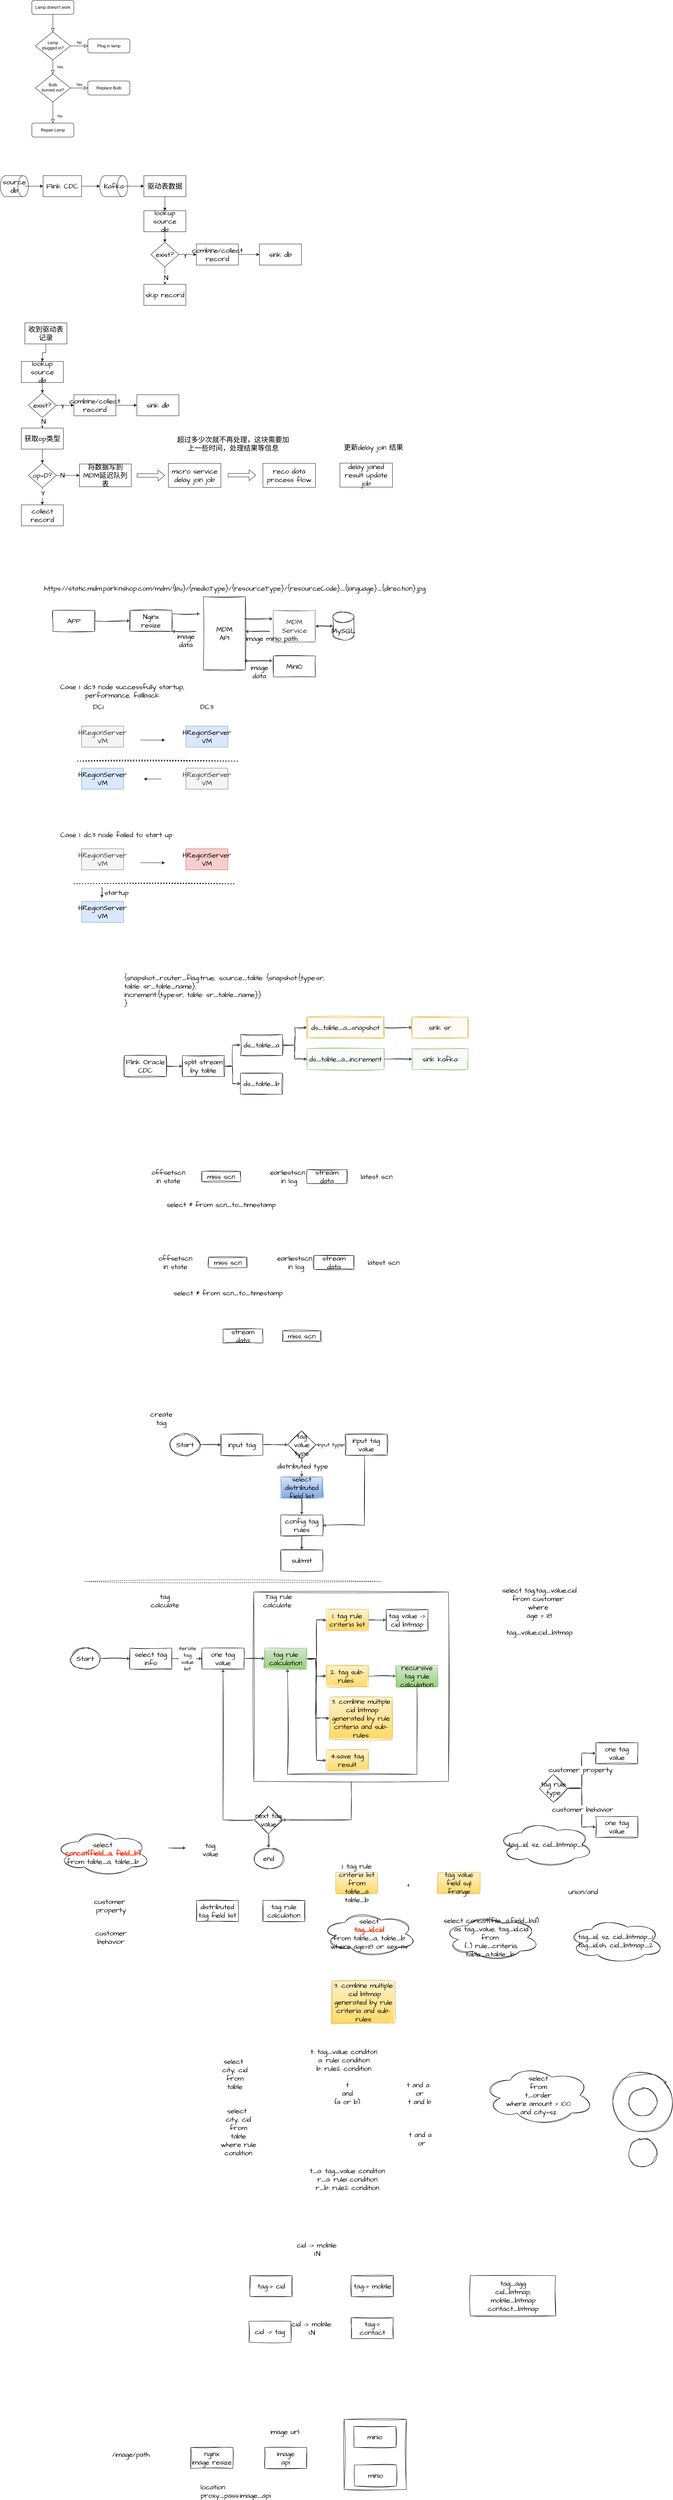 <mxfile version="21.2.9" type="github">
  <diagram id="C5RBs43oDa-KdzZeNtuy" name="Page-1">
    <mxGraphModel dx="1207" dy="820" grid="1" gridSize="10" guides="1" tooltips="1" connect="1" arrows="1" fold="1" page="1" pageScale="1" pageWidth="827" pageHeight="1169" math="0" shadow="0">
      <root>
        <mxCell id="WIyWlLk6GJQsqaUBKTNV-0" />
        <mxCell id="WIyWlLk6GJQsqaUBKTNV-1" parent="WIyWlLk6GJQsqaUBKTNV-0" />
        <mxCell id="tmwrRTyqPJv3sx_jv7Of-191" value="" style="rounded=0;whiteSpace=wrap;html=1;sketch=1;hachureGap=4;jiggle=2;curveFitting=1;fontFamily=Architects Daughter;fontSource=https%3A%2F%2Ffonts.googleapis.com%2Fcss%3Ffamily%3DArchitects%2BDaughter;fontSize=20;" vertex="1" parent="WIyWlLk6GJQsqaUBKTNV-1">
          <mxGeometry x="1052" y="6980" width="178" height="200" as="geometry" />
        </mxCell>
        <mxCell id="tmwrRTyqPJv3sx_jv7Of-99" style="edgeStyle=orthogonalEdgeStyle;rounded=0;sketch=1;hachureGap=4;jiggle=2;curveFitting=1;orthogonalLoop=1;jettySize=auto;html=1;entryX=1;entryY=0.5;entryDx=0;entryDy=0;fontFamily=Architects Daughter;fontSource=https%3A%2F%2Ffonts.googleapis.com%2Fcss%3Ffamily%3DArchitects%2BDaughter;fontSize=16;" edge="1" parent="WIyWlLk6GJQsqaUBKTNV-1" source="tmwrRTyqPJv3sx_jv7Of-75" target="tmwrRTyqPJv3sx_jv7Of-98">
          <mxGeometry relative="1" as="geometry" />
        </mxCell>
        <mxCell id="tmwrRTyqPJv3sx_jv7Of-75" value="" style="rounded=0;whiteSpace=wrap;html=1;sketch=1;hachureGap=4;jiggle=2;curveFitting=1;fontFamily=Architects Daughter;fontSource=https%3A%2F%2Ffonts.googleapis.com%2Fcss%3Ffamily%3DArchitects%2BDaughter;fontSize=20;" vertex="1" parent="WIyWlLk6GJQsqaUBKTNV-1">
          <mxGeometry x="794" y="4620" width="556" height="540" as="geometry" />
        </mxCell>
        <mxCell id="WIyWlLk6GJQsqaUBKTNV-2" value="" style="rounded=0;html=1;jettySize=auto;orthogonalLoop=1;fontSize=11;endArrow=block;endFill=0;endSize=8;strokeWidth=1;shadow=0;labelBackgroundColor=none;edgeStyle=orthogonalEdgeStyle;" parent="WIyWlLk6GJQsqaUBKTNV-1" source="WIyWlLk6GJQsqaUBKTNV-3" target="WIyWlLk6GJQsqaUBKTNV-6" edge="1">
          <mxGeometry relative="1" as="geometry" />
        </mxCell>
        <mxCell id="WIyWlLk6GJQsqaUBKTNV-3" value="Lamp doesn&#39;t work" style="rounded=1;whiteSpace=wrap;html=1;fontSize=12;glass=0;strokeWidth=1;shadow=0;" parent="WIyWlLk6GJQsqaUBKTNV-1" vertex="1">
          <mxGeometry x="160" y="80" width="120" height="40" as="geometry" />
        </mxCell>
        <mxCell id="WIyWlLk6GJQsqaUBKTNV-4" value="Yes" style="rounded=0;html=1;jettySize=auto;orthogonalLoop=1;fontSize=11;endArrow=block;endFill=0;endSize=8;strokeWidth=1;shadow=0;labelBackgroundColor=none;edgeStyle=orthogonalEdgeStyle;" parent="WIyWlLk6GJQsqaUBKTNV-1" source="WIyWlLk6GJQsqaUBKTNV-6" target="WIyWlLk6GJQsqaUBKTNV-10" edge="1">
          <mxGeometry y="20" relative="1" as="geometry">
            <mxPoint as="offset" />
          </mxGeometry>
        </mxCell>
        <mxCell id="WIyWlLk6GJQsqaUBKTNV-5" value="No" style="edgeStyle=orthogonalEdgeStyle;rounded=0;html=1;jettySize=auto;orthogonalLoop=1;fontSize=11;endArrow=block;endFill=0;endSize=8;strokeWidth=1;shadow=0;labelBackgroundColor=none;" parent="WIyWlLk6GJQsqaUBKTNV-1" source="WIyWlLk6GJQsqaUBKTNV-6" target="WIyWlLk6GJQsqaUBKTNV-7" edge="1">
          <mxGeometry y="10" relative="1" as="geometry">
            <mxPoint as="offset" />
          </mxGeometry>
        </mxCell>
        <mxCell id="WIyWlLk6GJQsqaUBKTNV-6" value="Lamp&lt;br&gt;plugged in?" style="rhombus;whiteSpace=wrap;html=1;shadow=0;fontFamily=Helvetica;fontSize=12;align=center;strokeWidth=1;spacing=6;spacingTop=-4;" parent="WIyWlLk6GJQsqaUBKTNV-1" vertex="1">
          <mxGeometry x="170" y="170" width="100" height="80" as="geometry" />
        </mxCell>
        <mxCell id="WIyWlLk6GJQsqaUBKTNV-7" value="Plug in lamp" style="rounded=1;whiteSpace=wrap;html=1;fontSize=12;glass=0;strokeWidth=1;shadow=0;" parent="WIyWlLk6GJQsqaUBKTNV-1" vertex="1">
          <mxGeometry x="320" y="190" width="120" height="40" as="geometry" />
        </mxCell>
        <mxCell id="WIyWlLk6GJQsqaUBKTNV-8" value="No" style="rounded=0;html=1;jettySize=auto;orthogonalLoop=1;fontSize=11;endArrow=block;endFill=0;endSize=8;strokeWidth=1;shadow=0;labelBackgroundColor=none;edgeStyle=orthogonalEdgeStyle;" parent="WIyWlLk6GJQsqaUBKTNV-1" source="WIyWlLk6GJQsqaUBKTNV-10" target="WIyWlLk6GJQsqaUBKTNV-11" edge="1">
          <mxGeometry x="0.333" y="20" relative="1" as="geometry">
            <mxPoint as="offset" />
          </mxGeometry>
        </mxCell>
        <mxCell id="WIyWlLk6GJQsqaUBKTNV-9" value="Yes" style="edgeStyle=orthogonalEdgeStyle;rounded=0;html=1;jettySize=auto;orthogonalLoop=1;fontSize=11;endArrow=block;endFill=0;endSize=8;strokeWidth=1;shadow=0;labelBackgroundColor=none;" parent="WIyWlLk6GJQsqaUBKTNV-1" source="WIyWlLk6GJQsqaUBKTNV-10" target="WIyWlLk6GJQsqaUBKTNV-12" edge="1">
          <mxGeometry y="10" relative="1" as="geometry">
            <mxPoint as="offset" />
          </mxGeometry>
        </mxCell>
        <mxCell id="WIyWlLk6GJQsqaUBKTNV-10" value="Bulb&lt;br&gt;burned out?" style="rhombus;whiteSpace=wrap;html=1;shadow=0;fontFamily=Helvetica;fontSize=12;align=center;strokeWidth=1;spacing=6;spacingTop=-4;" parent="WIyWlLk6GJQsqaUBKTNV-1" vertex="1">
          <mxGeometry x="170" y="290" width="100" height="80" as="geometry" />
        </mxCell>
        <mxCell id="WIyWlLk6GJQsqaUBKTNV-11" value="Repair Lamp" style="rounded=1;whiteSpace=wrap;html=1;fontSize=12;glass=0;strokeWidth=1;shadow=0;" parent="WIyWlLk6GJQsqaUBKTNV-1" vertex="1">
          <mxGeometry x="160" y="430" width="120" height="40" as="geometry" />
        </mxCell>
        <mxCell id="WIyWlLk6GJQsqaUBKTNV-12" value="Replace Bulb" style="rounded=1;whiteSpace=wrap;html=1;fontSize=12;glass=0;strokeWidth=1;shadow=0;" parent="WIyWlLk6GJQsqaUBKTNV-1" vertex="1">
          <mxGeometry x="320" y="310" width="120" height="40" as="geometry" />
        </mxCell>
        <mxCell id="qEP1fspGBnOH7kWeN9nW-0" value="" style="shape=cylinder3;whiteSpace=wrap;html=1;boundedLbl=1;backgroundOutline=1;size=15;hachureGap=4;fontFamily=Architects Daughter;fontSource=https%3A%2F%2Ffonts.googleapis.com%2Fcss%3Ffamily%3DArchitects%2BDaughter;fontSize=20;rotation=90;" parent="WIyWlLk6GJQsqaUBKTNV-1" vertex="1">
          <mxGeometry x="80" y="570" width="60" height="80" as="geometry" />
        </mxCell>
        <mxCell id="qEP1fspGBnOH7kWeN9nW-4" value="" style="edgeStyle=orthogonalEdgeStyle;rounded=0;sketch=0;hachureGap=4;jiggle=2;curveFitting=1;orthogonalLoop=1;jettySize=auto;html=1;fontFamily=Architects Daughter;fontSource=https%3A%2F%2Ffonts.googleapis.com%2Fcss%3Ffamily%3DArchitects%2BDaughter;fontSize=16;" parent="WIyWlLk6GJQsqaUBKTNV-1" source="qEP1fspGBnOH7kWeN9nW-1" target="qEP1fspGBnOH7kWeN9nW-3" edge="1">
          <mxGeometry relative="1" as="geometry" />
        </mxCell>
        <mxCell id="qEP1fspGBnOH7kWeN9nW-1" value="source&lt;br&gt;db" style="text;html=1;strokeColor=none;fillColor=none;align=center;verticalAlign=middle;whiteSpace=wrap;rounded=0;fontSize=20;fontFamily=Architects Daughter;" parent="WIyWlLk6GJQsqaUBKTNV-1" vertex="1">
          <mxGeometry x="80" y="595" width="60" height="30" as="geometry" />
        </mxCell>
        <mxCell id="qEP1fspGBnOH7kWeN9nW-2" style="edgeStyle=orthogonalEdgeStyle;rounded=0;hachureGap=4;orthogonalLoop=1;jettySize=auto;html=1;exitX=0.5;exitY=1;exitDx=0;exitDy=0;fontFamily=Architects Daughter;fontSource=https%3A%2F%2Ffonts.googleapis.com%2Fcss%3Ffamily%3DArchitects%2BDaughter;fontSize=16;" parent="WIyWlLk6GJQsqaUBKTNV-1" source="qEP1fspGBnOH7kWeN9nW-1" target="qEP1fspGBnOH7kWeN9nW-1" edge="1">
          <mxGeometry relative="1" as="geometry" />
        </mxCell>
        <mxCell id="qEP1fspGBnOH7kWeN9nW-6" value="" style="edgeStyle=orthogonalEdgeStyle;rounded=0;sketch=0;hachureGap=4;jiggle=2;curveFitting=1;orthogonalLoop=1;jettySize=auto;html=1;fontFamily=Architects Daughter;fontSource=https%3A%2F%2Ffonts.googleapis.com%2Fcss%3Ffamily%3DArchitects%2BDaughter;fontSize=16;" parent="WIyWlLk6GJQsqaUBKTNV-1" source="qEP1fspGBnOH7kWeN9nW-3" target="qEP1fspGBnOH7kWeN9nW-5" edge="1">
          <mxGeometry relative="1" as="geometry" />
        </mxCell>
        <mxCell id="qEP1fspGBnOH7kWeN9nW-3" value="Flink CDC" style="rounded=0;whiteSpace=wrap;html=1;sketch=0;hachureGap=4;jiggle=2;curveFitting=1;fontFamily=Architects Daughter;fontSource=https%3A%2F%2Ffonts.googleapis.com%2Fcss%3Ffamily%3DArchitects%2BDaughter;fontSize=20;" parent="WIyWlLk6GJQsqaUBKTNV-1" vertex="1">
          <mxGeometry x="192" y="580" width="110" height="60" as="geometry" />
        </mxCell>
        <mxCell id="qEP1fspGBnOH7kWeN9nW-5" value="" style="shape=cylinder3;whiteSpace=wrap;html=1;boundedLbl=1;backgroundOutline=1;size=15;sketch=0;hachureGap=4;jiggle=2;curveFitting=1;fontFamily=Architects Daughter;fontSource=https%3A%2F%2Ffonts.googleapis.com%2Fcss%3Ffamily%3DArchitects%2BDaughter;fontSize=20;rotation=90;" parent="WIyWlLk6GJQsqaUBKTNV-1" vertex="1">
          <mxGeometry x="364" y="570" width="60" height="80" as="geometry" />
        </mxCell>
        <mxCell id="qEP1fspGBnOH7kWeN9nW-9" style="edgeStyle=orthogonalEdgeStyle;rounded=0;sketch=0;hachureGap=4;jiggle=2;curveFitting=1;orthogonalLoop=1;jettySize=auto;html=1;fontFamily=Architects Daughter;fontSource=https%3A%2F%2Ffonts.googleapis.com%2Fcss%3Ffamily%3DArchitects%2BDaughter;fontSize=16;" parent="WIyWlLk6GJQsqaUBKTNV-1" source="qEP1fspGBnOH7kWeN9nW-7" target="qEP1fspGBnOH7kWeN9nW-8" edge="1">
          <mxGeometry relative="1" as="geometry" />
        </mxCell>
        <mxCell id="qEP1fspGBnOH7kWeN9nW-7" value="Kafka" style="text;html=1;strokeColor=none;fillColor=none;align=center;verticalAlign=middle;whiteSpace=wrap;rounded=0;fontSize=20;fontFamily=Architects Daughter;" parent="WIyWlLk6GJQsqaUBKTNV-1" vertex="1">
          <mxGeometry x="364" y="595" width="60" height="30" as="geometry" />
        </mxCell>
        <mxCell id="qEP1fspGBnOH7kWeN9nW-11" value="" style="edgeStyle=orthogonalEdgeStyle;rounded=0;sketch=0;hachureGap=4;jiggle=2;curveFitting=1;orthogonalLoop=1;jettySize=auto;html=1;fontFamily=Architects Daughter;fontSource=https%3A%2F%2Ffonts.googleapis.com%2Fcss%3Ffamily%3DArchitects%2BDaughter;fontSize=16;" parent="WIyWlLk6GJQsqaUBKTNV-1" source="qEP1fspGBnOH7kWeN9nW-8" target="qEP1fspGBnOH7kWeN9nW-10" edge="1">
          <mxGeometry relative="1" as="geometry" />
        </mxCell>
        <mxCell id="qEP1fspGBnOH7kWeN9nW-8" value="驱动表数据" style="rounded=0;whiteSpace=wrap;html=1;sketch=0;hachureGap=4;jiggle=2;curveFitting=1;fontFamily=Architects Daughter;fontSource=https%3A%2F%2Ffonts.googleapis.com%2Fcss%3Ffamily%3DArchitects%2BDaughter;fontSize=20;" parent="WIyWlLk6GJQsqaUBKTNV-1" vertex="1">
          <mxGeometry x="480" y="580" width="120" height="60" as="geometry" />
        </mxCell>
        <mxCell id="qEP1fspGBnOH7kWeN9nW-15" value="" style="edgeStyle=orthogonalEdgeStyle;rounded=0;sketch=0;hachureGap=4;jiggle=2;curveFitting=1;orthogonalLoop=1;jettySize=auto;html=1;fontFamily=Architects Daughter;fontSource=https%3A%2F%2Ffonts.googleapis.com%2Fcss%3Ffamily%3DArchitects%2BDaughter;fontSize=16;" parent="WIyWlLk6GJQsqaUBKTNV-1" source="qEP1fspGBnOH7kWeN9nW-10" target="qEP1fspGBnOH7kWeN9nW-12" edge="1">
          <mxGeometry relative="1" as="geometry" />
        </mxCell>
        <mxCell id="qEP1fspGBnOH7kWeN9nW-10" value="lookup source&lt;br&gt;db" style="rounded=0;whiteSpace=wrap;html=1;sketch=0;hachureGap=4;jiggle=2;curveFitting=1;fontFamily=Architects Daughter;fontSource=https%3A%2F%2Ffonts.googleapis.com%2Fcss%3Ffamily%3DArchitects%2BDaughter;fontSize=20;" parent="WIyWlLk6GJQsqaUBKTNV-1" vertex="1">
          <mxGeometry x="480" y="680" width="120" height="60" as="geometry" />
        </mxCell>
        <mxCell id="qEP1fspGBnOH7kWeN9nW-14" value="" style="edgeStyle=orthogonalEdgeStyle;rounded=0;sketch=0;hachureGap=4;jiggle=2;curveFitting=1;orthogonalLoop=1;jettySize=auto;html=1;fontFamily=Architects Daughter;fontSource=https%3A%2F%2Ffonts.googleapis.com%2Fcss%3Ffamily%3DArchitects%2BDaughter;fontSize=16;" parent="WIyWlLk6GJQsqaUBKTNV-1" source="qEP1fspGBnOH7kWeN9nW-12" target="qEP1fspGBnOH7kWeN9nW-13" edge="1">
          <mxGeometry relative="1" as="geometry" />
        </mxCell>
        <mxCell id="qEP1fspGBnOH7kWeN9nW-18" value="Y" style="edgeLabel;html=1;align=center;verticalAlign=middle;resizable=0;points=[];fontSize=20;fontFamily=Architects Daughter;" parent="qEP1fspGBnOH7kWeN9nW-14" vertex="1" connectable="0">
          <mxGeometry x="-0.32" y="-3" relative="1" as="geometry">
            <mxPoint as="offset" />
          </mxGeometry>
        </mxCell>
        <mxCell id="qEP1fspGBnOH7kWeN9nW-17" value="" style="edgeStyle=orthogonalEdgeStyle;rounded=0;sketch=0;hachureGap=4;jiggle=2;curveFitting=1;orthogonalLoop=1;jettySize=auto;html=1;fontFamily=Architects Daughter;fontSource=https%3A%2F%2Ffonts.googleapis.com%2Fcss%3Ffamily%3DArchitects%2BDaughter;fontSize=16;" parent="WIyWlLk6GJQsqaUBKTNV-1" source="qEP1fspGBnOH7kWeN9nW-12" target="qEP1fspGBnOH7kWeN9nW-16" edge="1">
          <mxGeometry relative="1" as="geometry" />
        </mxCell>
        <mxCell id="qEP1fspGBnOH7kWeN9nW-19" value="N" style="edgeLabel;html=1;align=center;verticalAlign=middle;resizable=0;points=[];fontSize=20;fontFamily=Architects Daughter;" parent="qEP1fspGBnOH7kWeN9nW-17" vertex="1" connectable="0">
          <mxGeometry x="0.24" y="3" relative="1" as="geometry">
            <mxPoint as="offset" />
          </mxGeometry>
        </mxCell>
        <mxCell id="qEP1fspGBnOH7kWeN9nW-12" value="exist?" style="rhombus;whiteSpace=wrap;html=1;sketch=0;hachureGap=4;jiggle=2;curveFitting=1;fontFamily=Architects Daughter;fontSource=https%3A%2F%2Ffonts.googleapis.com%2Fcss%3Ffamily%3DArchitects%2BDaughter;fontSize=20;" parent="WIyWlLk6GJQsqaUBKTNV-1" vertex="1">
          <mxGeometry x="500" y="770" width="80" height="70" as="geometry" />
        </mxCell>
        <mxCell id="qEP1fspGBnOH7kWeN9nW-21" value="" style="edgeStyle=orthogonalEdgeStyle;rounded=0;sketch=0;hachureGap=4;jiggle=2;curveFitting=1;orthogonalLoop=1;jettySize=auto;html=1;fontFamily=Architects Daughter;fontSource=https%3A%2F%2Ffonts.googleapis.com%2Fcss%3Ffamily%3DArchitects%2BDaughter;fontSize=16;" parent="WIyWlLk6GJQsqaUBKTNV-1" source="qEP1fspGBnOH7kWeN9nW-13" target="qEP1fspGBnOH7kWeN9nW-20" edge="1">
          <mxGeometry relative="1" as="geometry" />
        </mxCell>
        <mxCell id="qEP1fspGBnOH7kWeN9nW-13" value="combine/collect record" style="whiteSpace=wrap;html=1;fontSize=20;fontFamily=Architects Daughter;sketch=0;hachureGap=4;jiggle=2;curveFitting=1;fontSource=https%3A%2F%2Ffonts.googleapis.com%2Fcss%3Ffamily%3DArchitects%2BDaughter;" parent="WIyWlLk6GJQsqaUBKTNV-1" vertex="1">
          <mxGeometry x="630" y="775" width="120" height="60" as="geometry" />
        </mxCell>
        <mxCell id="qEP1fspGBnOH7kWeN9nW-16" value="skip record" style="whiteSpace=wrap;html=1;fontSize=20;fontFamily=Architects Daughter;sketch=0;hachureGap=4;jiggle=2;curveFitting=1;fontSource=https%3A%2F%2Ffonts.googleapis.com%2Fcss%3Ffamily%3DArchitects%2BDaughter;" parent="WIyWlLk6GJQsqaUBKTNV-1" vertex="1">
          <mxGeometry x="480" y="890" width="120" height="60" as="geometry" />
        </mxCell>
        <mxCell id="qEP1fspGBnOH7kWeN9nW-20" value="sink db" style="whiteSpace=wrap;html=1;fontSize=20;fontFamily=Architects Daughter;sketch=0;hachureGap=4;jiggle=2;curveFitting=1;fontSource=https%3A%2F%2Ffonts.googleapis.com%2Fcss%3Ffamily%3DArchitects%2BDaughter;" parent="WIyWlLk6GJQsqaUBKTNV-1" vertex="1">
          <mxGeometry x="810" y="775" width="120" height="60" as="geometry" />
        </mxCell>
        <mxCell id="qEP1fspGBnOH7kWeN9nW-22" value="" style="edgeStyle=orthogonalEdgeStyle;rounded=0;sketch=0;hachureGap=4;jiggle=2;curveFitting=1;orthogonalLoop=1;jettySize=auto;html=1;fontFamily=Architects Daughter;fontSource=https%3A%2F%2Ffonts.googleapis.com%2Fcss%3Ffamily%3DArchitects%2BDaughter;fontSize=16;" parent="WIyWlLk6GJQsqaUBKTNV-1" source="qEP1fspGBnOH7kWeN9nW-23" target="qEP1fspGBnOH7kWeN9nW-28" edge="1">
          <mxGeometry relative="1" as="geometry" />
        </mxCell>
        <mxCell id="qEP1fspGBnOH7kWeN9nW-23" value="lookup source&lt;br&gt;db" style="rounded=0;whiteSpace=wrap;html=1;sketch=0;hachureGap=4;jiggle=2;curveFitting=1;fontFamily=Architects Daughter;fontSource=https%3A%2F%2Ffonts.googleapis.com%2Fcss%3Ffamily%3DArchitects%2BDaughter;fontSize=20;" parent="WIyWlLk6GJQsqaUBKTNV-1" vertex="1">
          <mxGeometry x="130" y="1110" width="120" height="60" as="geometry" />
        </mxCell>
        <mxCell id="qEP1fspGBnOH7kWeN9nW-24" value="" style="edgeStyle=orthogonalEdgeStyle;rounded=0;sketch=0;hachureGap=4;jiggle=2;curveFitting=1;orthogonalLoop=1;jettySize=auto;html=1;fontFamily=Architects Daughter;fontSource=https%3A%2F%2Ffonts.googleapis.com%2Fcss%3Ffamily%3DArchitects%2BDaughter;fontSize=16;" parent="WIyWlLk6GJQsqaUBKTNV-1" source="qEP1fspGBnOH7kWeN9nW-28" target="qEP1fspGBnOH7kWeN9nW-30" edge="1">
          <mxGeometry relative="1" as="geometry" />
        </mxCell>
        <mxCell id="qEP1fspGBnOH7kWeN9nW-25" value="Y" style="edgeLabel;html=1;align=center;verticalAlign=middle;resizable=0;points=[];fontSize=20;fontFamily=Architects Daughter;" parent="qEP1fspGBnOH7kWeN9nW-24" vertex="1" connectable="0">
          <mxGeometry x="-0.32" y="-3" relative="1" as="geometry">
            <mxPoint as="offset" />
          </mxGeometry>
        </mxCell>
        <mxCell id="qEP1fspGBnOH7kWeN9nW-26" value="" style="edgeStyle=orthogonalEdgeStyle;rounded=0;sketch=0;hachureGap=4;jiggle=2;curveFitting=1;orthogonalLoop=1;jettySize=auto;html=1;fontFamily=Architects Daughter;fontSource=https%3A%2F%2Ffonts.googleapis.com%2Fcss%3Ffamily%3DArchitects%2BDaughter;fontSize=16;" parent="WIyWlLk6GJQsqaUBKTNV-1" source="qEP1fspGBnOH7kWeN9nW-28" target="qEP1fspGBnOH7kWeN9nW-31" edge="1">
          <mxGeometry relative="1" as="geometry" />
        </mxCell>
        <mxCell id="qEP1fspGBnOH7kWeN9nW-27" value="N" style="edgeLabel;html=1;align=center;verticalAlign=middle;resizable=0;points=[];fontSize=20;fontFamily=Architects Daughter;" parent="qEP1fspGBnOH7kWeN9nW-26" vertex="1" connectable="0">
          <mxGeometry x="0.24" y="3" relative="1" as="geometry">
            <mxPoint as="offset" />
          </mxGeometry>
        </mxCell>
        <mxCell id="qEP1fspGBnOH7kWeN9nW-28" value="exist?" style="rhombus;whiteSpace=wrap;html=1;sketch=0;hachureGap=4;jiggle=2;curveFitting=1;fontFamily=Architects Daughter;fontSource=https%3A%2F%2Ffonts.googleapis.com%2Fcss%3Ffamily%3DArchitects%2BDaughter;fontSize=20;" parent="WIyWlLk6GJQsqaUBKTNV-1" vertex="1">
          <mxGeometry x="150" y="1200" width="80" height="70" as="geometry" />
        </mxCell>
        <mxCell id="qEP1fspGBnOH7kWeN9nW-29" value="" style="edgeStyle=orthogonalEdgeStyle;rounded=0;sketch=0;hachureGap=4;jiggle=2;curveFitting=1;orthogonalLoop=1;jettySize=auto;html=1;fontFamily=Architects Daughter;fontSource=https%3A%2F%2Ffonts.googleapis.com%2Fcss%3Ffamily%3DArchitects%2BDaughter;fontSize=16;" parent="WIyWlLk6GJQsqaUBKTNV-1" source="qEP1fspGBnOH7kWeN9nW-30" target="qEP1fspGBnOH7kWeN9nW-32" edge="1">
          <mxGeometry relative="1" as="geometry" />
        </mxCell>
        <mxCell id="qEP1fspGBnOH7kWeN9nW-30" value="combine/collect record" style="whiteSpace=wrap;html=1;fontSize=20;fontFamily=Architects Daughter;sketch=0;hachureGap=4;jiggle=2;curveFitting=1;fontSource=https%3A%2F%2Ffonts.googleapis.com%2Fcss%3Ffamily%3DArchitects%2BDaughter;" parent="WIyWlLk6GJQsqaUBKTNV-1" vertex="1">
          <mxGeometry x="280" y="1205" width="120" height="60" as="geometry" />
        </mxCell>
        <mxCell id="qEP1fspGBnOH7kWeN9nW-36" value="" style="edgeStyle=orthogonalEdgeStyle;rounded=0;sketch=0;hachureGap=4;jiggle=2;curveFitting=1;orthogonalLoop=1;jettySize=auto;html=1;fontFamily=Architects Daughter;fontSource=https%3A%2F%2Ffonts.googleapis.com%2Fcss%3Ffamily%3DArchitects%2BDaughter;fontSize=16;" parent="WIyWlLk6GJQsqaUBKTNV-1" source="qEP1fspGBnOH7kWeN9nW-31" target="qEP1fspGBnOH7kWeN9nW-35" edge="1">
          <mxGeometry relative="1" as="geometry" />
        </mxCell>
        <mxCell id="qEP1fspGBnOH7kWeN9nW-31" value="获取op类型" style="whiteSpace=wrap;html=1;fontSize=20;fontFamily=Architects Daughter;sketch=0;hachureGap=4;jiggle=2;curveFitting=1;fontSource=https%3A%2F%2Ffonts.googleapis.com%2Fcss%3Ffamily%3DArchitects%2BDaughter;" parent="WIyWlLk6GJQsqaUBKTNV-1" vertex="1">
          <mxGeometry x="130" y="1300" width="120" height="60" as="geometry" />
        </mxCell>
        <mxCell id="qEP1fspGBnOH7kWeN9nW-32" value="sink db" style="whiteSpace=wrap;html=1;fontSize=20;fontFamily=Architects Daughter;sketch=0;hachureGap=4;jiggle=2;curveFitting=1;fontSource=https%3A%2F%2Ffonts.googleapis.com%2Fcss%3Ffamily%3DArchitects%2BDaughter;" parent="WIyWlLk6GJQsqaUBKTNV-1" vertex="1">
          <mxGeometry x="460" y="1205" width="120" height="60" as="geometry" />
        </mxCell>
        <mxCell id="qEP1fspGBnOH7kWeN9nW-34" value="" style="edgeStyle=orthogonalEdgeStyle;rounded=0;sketch=0;hachureGap=4;jiggle=2;curveFitting=1;orthogonalLoop=1;jettySize=auto;html=1;fontFamily=Architects Daughter;fontSource=https%3A%2F%2Ffonts.googleapis.com%2Fcss%3Ffamily%3DArchitects%2BDaughter;fontSize=16;" parent="WIyWlLk6GJQsqaUBKTNV-1" source="qEP1fspGBnOH7kWeN9nW-33" target="qEP1fspGBnOH7kWeN9nW-23" edge="1">
          <mxGeometry relative="1" as="geometry" />
        </mxCell>
        <mxCell id="qEP1fspGBnOH7kWeN9nW-33" value="收到驱动表记录" style="rounded=0;whiteSpace=wrap;html=1;sketch=0;hachureGap=4;jiggle=2;curveFitting=1;fontFamily=Architects Daughter;fontSource=https%3A%2F%2Ffonts.googleapis.com%2Fcss%3Ffamily%3DArchitects%2BDaughter;fontSize=20;" parent="WIyWlLk6GJQsqaUBKTNV-1" vertex="1">
          <mxGeometry x="140" y="1000" width="120" height="60" as="geometry" />
        </mxCell>
        <mxCell id="qEP1fspGBnOH7kWeN9nW-38" style="edgeStyle=orthogonalEdgeStyle;rounded=0;sketch=0;hachureGap=4;jiggle=2;curveFitting=1;orthogonalLoop=1;jettySize=auto;html=1;fontFamily=Architects Daughter;fontSource=https%3A%2F%2Ffonts.googleapis.com%2Fcss%3Ffamily%3DArchitects%2BDaughter;fontSize=16;" parent="WIyWlLk6GJQsqaUBKTNV-1" source="qEP1fspGBnOH7kWeN9nW-35" target="qEP1fspGBnOH7kWeN9nW-37" edge="1">
          <mxGeometry relative="1" as="geometry" />
        </mxCell>
        <mxCell id="qEP1fspGBnOH7kWeN9nW-39" value="N" style="edgeLabel;html=1;align=center;verticalAlign=middle;resizable=0;points=[];fontSize=20;fontFamily=Architects Daughter;" parent="qEP1fspGBnOH7kWeN9nW-38" vertex="1" connectable="0">
          <mxGeometry x="-0.484" relative="1" as="geometry">
            <mxPoint as="offset" />
          </mxGeometry>
        </mxCell>
        <mxCell id="qEP1fspGBnOH7kWeN9nW-41" value="" style="edgeStyle=orthogonalEdgeStyle;rounded=0;sketch=0;hachureGap=4;jiggle=2;curveFitting=1;orthogonalLoop=1;jettySize=auto;html=1;fontFamily=Architects Daughter;fontSource=https%3A%2F%2Ffonts.googleapis.com%2Fcss%3Ffamily%3DArchitects%2BDaughter;fontSize=16;" parent="WIyWlLk6GJQsqaUBKTNV-1" source="qEP1fspGBnOH7kWeN9nW-35" target="qEP1fspGBnOH7kWeN9nW-40" edge="1">
          <mxGeometry relative="1" as="geometry" />
        </mxCell>
        <mxCell id="qEP1fspGBnOH7kWeN9nW-42" value="Y" style="edgeLabel;html=1;align=center;verticalAlign=middle;resizable=0;points=[];fontSize=20;fontFamily=Architects Daughter;" parent="qEP1fspGBnOH7kWeN9nW-41" vertex="1" connectable="0">
          <mxGeometry x="-0.36" y="1" relative="1" as="geometry">
            <mxPoint as="offset" />
          </mxGeometry>
        </mxCell>
        <mxCell id="qEP1fspGBnOH7kWeN9nW-35" value="op=D?" style="rhombus;whiteSpace=wrap;html=1;sketch=0;hachureGap=4;jiggle=2;curveFitting=1;fontFamily=Architects Daughter;fontSource=https%3A%2F%2Ffonts.googleapis.com%2Fcss%3Ffamily%3DArchitects%2BDaughter;fontSize=20;" parent="WIyWlLk6GJQsqaUBKTNV-1" vertex="1">
          <mxGeometry x="150" y="1400" width="80" height="70" as="geometry" />
        </mxCell>
        <mxCell id="qEP1fspGBnOH7kWeN9nW-37" value="将数据写到MDM延迟队列表" style="whiteSpace=wrap;html=1;fontSize=20;fontFamily=Architects Daughter;sketch=0;hachureGap=4;jiggle=2;curveFitting=1;fontSource=https%3A%2F%2Ffonts.googleapis.com%2Fcss%3Ffamily%3DArchitects%2BDaughter;" parent="WIyWlLk6GJQsqaUBKTNV-1" vertex="1">
          <mxGeometry x="296" y="1402.5" width="148" height="65" as="geometry" />
        </mxCell>
        <mxCell id="qEP1fspGBnOH7kWeN9nW-40" value="collect record" style="whiteSpace=wrap;html=1;fontSize=20;fontFamily=Architects Daughter;sketch=0;hachureGap=4;jiggle=2;curveFitting=1;fontSource=https%3A%2F%2Ffonts.googleapis.com%2Fcss%3Ffamily%3DArchitects%2BDaughter;" parent="WIyWlLk6GJQsqaUBKTNV-1" vertex="1">
          <mxGeometry x="130" y="1519" width="120" height="60" as="geometry" />
        </mxCell>
        <mxCell id="qEP1fspGBnOH7kWeN9nW-43" value="micro service&lt;br&gt;delay join job" style="rounded=0;whiteSpace=wrap;html=1;sketch=0;hachureGap=4;jiggle=2;curveFitting=1;fontFamily=Architects Daughter;fontSource=https%3A%2F%2Ffonts.googleapis.com%2Fcss%3Ffamily%3DArchitects%2BDaughter;fontSize=20;" parent="WIyWlLk6GJQsqaUBKTNV-1" vertex="1">
          <mxGeometry x="550" y="1400.75" width="150" height="68.5" as="geometry" />
        </mxCell>
        <mxCell id="qEP1fspGBnOH7kWeN9nW-44" value="" style="shape=flexArrow;endArrow=classic;html=1;rounded=0;sketch=0;hachureGap=4;jiggle=2;curveFitting=1;fontFamily=Architects Daughter;fontSource=https%3A%2F%2Ffonts.googleapis.com%2Fcss%3Ffamily%3DArchitects%2BDaughter;fontSize=16;" parent="WIyWlLk6GJQsqaUBKTNV-1" edge="1">
          <mxGeometry width="50" height="50" relative="1" as="geometry">
            <mxPoint x="460" y="1435.25" as="sourcePoint" />
            <mxPoint x="540" y="1435.25" as="targetPoint" />
          </mxGeometry>
        </mxCell>
        <mxCell id="qEP1fspGBnOH7kWeN9nW-45" value="reco data process flow" style="rounded=0;whiteSpace=wrap;html=1;sketch=0;hachureGap=4;jiggle=2;curveFitting=1;fontFamily=Architects Daughter;fontSource=https%3A%2F%2Ffonts.googleapis.com%2Fcss%3Ffamily%3DArchitects%2BDaughter;fontSize=20;" parent="WIyWlLk6GJQsqaUBKTNV-1" vertex="1">
          <mxGeometry x="820" y="1400.75" width="150" height="68.5" as="geometry" />
        </mxCell>
        <mxCell id="qEP1fspGBnOH7kWeN9nW-47" value="" style="shape=flexArrow;endArrow=classic;html=1;rounded=0;sketch=0;hachureGap=4;jiggle=2;curveFitting=1;fontFamily=Architects Daughter;fontSource=https%3A%2F%2Ffonts.googleapis.com%2Fcss%3Ffamily%3DArchitects%2BDaughter;fontSize=16;" parent="WIyWlLk6GJQsqaUBKTNV-1" edge="1">
          <mxGeometry width="50" height="50" relative="1" as="geometry">
            <mxPoint x="720" y="1434.5" as="sourcePoint" />
            <mxPoint x="800" y="1434.5" as="targetPoint" />
          </mxGeometry>
        </mxCell>
        <mxCell id="qEP1fspGBnOH7kWeN9nW-48" value="超过多少次就不再处理，这块需要加上一些时间，处理结果等信息" style="text;html=1;strokeColor=none;fillColor=none;align=center;verticalAlign=middle;whiteSpace=wrap;rounded=0;fontSize=20;fontFamily=Architects Daughter;" parent="WIyWlLk6GJQsqaUBKTNV-1" vertex="1">
          <mxGeometry x="570" y="1320" width="330" height="50" as="geometry" />
        </mxCell>
        <mxCell id="qEP1fspGBnOH7kWeN9nW-49" value="delay joined result update&lt;br&gt;job" style="rounded=0;whiteSpace=wrap;html=1;sketch=0;hachureGap=4;jiggle=2;curveFitting=1;fontFamily=Architects Daughter;fontSource=https%3A%2F%2Ffonts.googleapis.com%2Fcss%3Ffamily%3DArchitects%2BDaughter;fontSize=20;" parent="WIyWlLk6GJQsqaUBKTNV-1" vertex="1">
          <mxGeometry x="1040" y="1400" width="150" height="68.5" as="geometry" />
        </mxCell>
        <mxCell id="qEP1fspGBnOH7kWeN9nW-51" value="更新delay join 结果" style="text;html=1;strokeColor=none;fillColor=none;align=center;verticalAlign=middle;whiteSpace=wrap;rounded=0;fontSize=20;fontFamily=Architects Daughter;" parent="WIyWlLk6GJQsqaUBKTNV-1" vertex="1">
          <mxGeometry x="1031" y="1340" width="210" height="30" as="geometry" />
        </mxCell>
        <mxCell id="wttJ9ldO695yuTq4ko4T-5" style="edgeStyle=orthogonalEdgeStyle;rounded=0;sketch=1;hachureGap=4;jiggle=2;curveFitting=1;orthogonalLoop=1;jettySize=auto;html=1;entryX=0;entryY=0.5;entryDx=0;entryDy=0;fontFamily=Architects Daughter;fontSource=https%3A%2F%2Ffonts.googleapis.com%2Fcss%3Ffamily%3DArchitects%2BDaughter;fontSize=16;" parent="WIyWlLk6GJQsqaUBKTNV-1" source="wttJ9ldO695yuTq4ko4T-0" target="wttJ9ldO695yuTq4ko4T-1" edge="1">
          <mxGeometry relative="1" as="geometry" />
        </mxCell>
        <mxCell id="wttJ9ldO695yuTq4ko4T-0" value="APP" style="rounded=0;whiteSpace=wrap;html=1;sketch=1;hachureGap=4;jiggle=2;curveFitting=1;fontFamily=Architects Daughter;fontSource=https%3A%2F%2Ffonts.googleapis.com%2Fcss%3Ffamily%3DArchitects%2BDaughter;fontSize=20;" parent="WIyWlLk6GJQsqaUBKTNV-1" vertex="1">
          <mxGeometry x="220" y="1820" width="120" height="60" as="geometry" />
        </mxCell>
        <mxCell id="wttJ9ldO695yuTq4ko4T-1" value="Nginx&lt;br&gt;resize" style="rounded=0;whiteSpace=wrap;html=1;sketch=1;hachureGap=4;jiggle=2;curveFitting=1;fontFamily=Architects Daughter;fontSource=https%3A%2F%2Ffonts.googleapis.com%2Fcss%3Ffamily%3DArchitects%2BDaughter;fontSize=20;" parent="WIyWlLk6GJQsqaUBKTNV-1" vertex="1">
          <mxGeometry x="440" y="1820" width="120" height="60" as="geometry" />
        </mxCell>
        <mxCell id="wttJ9ldO695yuTq4ko4T-2" value="MDM&lt;br&gt;API" style="rounded=0;whiteSpace=wrap;html=1;sketch=1;hachureGap=4;jiggle=2;curveFitting=1;fontFamily=Architects Daughter;fontSource=https%3A%2F%2Ffonts.googleapis.com%2Fcss%3Ffamily%3DArchitects%2BDaughter;fontSize=20;" parent="WIyWlLk6GJQsqaUBKTNV-1" vertex="1">
          <mxGeometry x="650" y="1781" width="120" height="209" as="geometry" />
        </mxCell>
        <mxCell id="wttJ9ldO695yuTq4ko4T-31" value="" style="edgeStyle=orthogonalEdgeStyle;rounded=0;sketch=1;hachureGap=4;jiggle=2;curveFitting=1;orthogonalLoop=1;jettySize=auto;html=1;fontFamily=Architects Daughter;fontSource=https%3A%2F%2Ffonts.googleapis.com%2Fcss%3Ffamily%3DArchitects%2BDaughter;fontSize=16;startArrow=classic;startFill=1;" parent="WIyWlLk6GJQsqaUBKTNV-1" source="wttJ9ldO695yuTq4ko4T-3" target="wttJ9ldO695yuTq4ko4T-30" edge="1">
          <mxGeometry relative="1" as="geometry" />
        </mxCell>
        <mxCell id="wttJ9ldO695yuTq4ko4T-3" value="MDM&lt;br&gt;Service" style="rounded=0;whiteSpace=wrap;html=1;sketch=1;hachureGap=4;jiggle=2;curveFitting=1;fontFamily=Architects Daughter;fontSource=https%3A%2F%2Ffonts.googleapis.com%2Fcss%3Ffamily%3DArchitects%2BDaughter;fontSize=20;fillColor=#f5f5f5;strokeColor=#666666;fontColor=#333333;" parent="WIyWlLk6GJQsqaUBKTNV-1" vertex="1">
          <mxGeometry x="850" y="1820" width="120" height="90" as="geometry" />
        </mxCell>
        <mxCell id="wttJ9ldO695yuTq4ko4T-4" value="MinIO" style="rounded=0;whiteSpace=wrap;html=1;sketch=1;hachureGap=4;jiggle=2;curveFitting=1;fontFamily=Architects Daughter;fontSource=https%3A%2F%2Ffonts.googleapis.com%2Fcss%3Ffamily%3DArchitects%2BDaughter;fontSize=20;" parent="WIyWlLk6GJQsqaUBKTNV-1" vertex="1">
          <mxGeometry x="850" y="1950" width="120" height="60" as="geometry" />
        </mxCell>
        <mxCell id="wttJ9ldO695yuTq4ko4T-9" value="https://static.mdm.parknshop.com/mdm/{bu}/{medioType}/{resourceType}/{resourceCode}_{language}_{direction}.jpg&lt;br&gt;&lt;br&gt;&lt;span style=&quot;font-family: -webkit-standard; font-size: medium; text-align: start;&quot;&gt;&lt;/span&gt;" style="text;html=1;strokeColor=none;fillColor=none;align=center;verticalAlign=middle;whiteSpace=wrap;rounded=0;fontSize=20;fontFamily=Architects Daughter;" parent="WIyWlLk6GJQsqaUBKTNV-1" vertex="1">
          <mxGeometry x="260" y="1754" width="960" height="30" as="geometry" />
        </mxCell>
        <mxCell id="wttJ9ldO695yuTq4ko4T-15" value="" style="endArrow=classic;html=1;rounded=0;sketch=1;hachureGap=4;jiggle=2;curveFitting=1;fontFamily=Architects Daughter;fontSource=https%3A%2F%2Ffonts.googleapis.com%2Fcss%3Ffamily%3DArchitects%2BDaughter;fontSize=16;" parent="WIyWlLk6GJQsqaUBKTNV-1" edge="1">
          <mxGeometry width="50" height="50" relative="1" as="geometry">
            <mxPoint x="840" y="1880" as="sourcePoint" />
            <mxPoint x="770" y="1880" as="targetPoint" />
          </mxGeometry>
        </mxCell>
        <mxCell id="wttJ9ldO695yuTq4ko4T-17" value="" style="endArrow=classic;html=1;rounded=0;sketch=1;hachureGap=4;jiggle=2;curveFitting=1;fontFamily=Architects Daughter;fontSource=https%3A%2F%2Ffonts.googleapis.com%2Fcss%3Ffamily%3DArchitects%2BDaughter;fontSize=16;" parent="WIyWlLk6GJQsqaUBKTNV-1" edge="1">
          <mxGeometry width="50" height="50" relative="1" as="geometry">
            <mxPoint x="630" y="1880" as="sourcePoint" />
            <mxPoint x="560" y="1880" as="targetPoint" />
          </mxGeometry>
        </mxCell>
        <mxCell id="wttJ9ldO695yuTq4ko4T-18" value="image data" style="text;html=1;strokeColor=none;fillColor=none;align=center;verticalAlign=middle;whiteSpace=wrap;rounded=0;fontSize=20;fontFamily=Architects Daughter;" parent="WIyWlLk6GJQsqaUBKTNV-1" vertex="1">
          <mxGeometry x="570" y="1891" width="60" height="30" as="geometry" />
        </mxCell>
        <mxCell id="wttJ9ldO695yuTq4ko4T-20" value="image minio path" style="text;html=1;align=center;verticalAlign=middle;resizable=0;points=[];autosize=1;strokeColor=none;fillColor=none;fontSize=20;fontFamily=Architects Daughter;" parent="WIyWlLk6GJQsqaUBKTNV-1" vertex="1">
          <mxGeometry x="760" y="1880" width="170" height="40" as="geometry" />
        </mxCell>
        <mxCell id="wttJ9ldO695yuTq4ko4T-25" style="edgeStyle=orthogonalEdgeStyle;rounded=0;sketch=1;hachureGap=4;jiggle=2;curveFitting=1;orthogonalLoop=1;jettySize=auto;html=1;fontFamily=Architects Daughter;fontSource=https%3A%2F%2Ffonts.googleapis.com%2Fcss%3Ffamily%3DArchitects%2BDaughter;fontSize=16;" parent="WIyWlLk6GJQsqaUBKTNV-1" edge="1">
          <mxGeometry relative="1" as="geometry">
            <mxPoint x="560" y="1830" as="sourcePoint" />
            <mxPoint x="640" y="1830" as="targetPoint" />
          </mxGeometry>
        </mxCell>
        <mxCell id="wttJ9ldO695yuTq4ko4T-26" style="edgeStyle=orthogonalEdgeStyle;rounded=0;sketch=1;hachureGap=4;jiggle=2;curveFitting=1;orthogonalLoop=1;jettySize=auto;html=1;fontFamily=Architects Daughter;fontSource=https%3A%2F%2Ffonts.googleapis.com%2Fcss%3Ffamily%3DArchitects%2BDaughter;fontSize=16;" parent="WIyWlLk6GJQsqaUBKTNV-1" edge="1">
          <mxGeometry relative="1" as="geometry">
            <mxPoint x="767" y="1844" as="sourcePoint" />
            <mxPoint x="847" y="1844" as="targetPoint" />
          </mxGeometry>
        </mxCell>
        <mxCell id="wttJ9ldO695yuTq4ko4T-27" style="edgeStyle=orthogonalEdgeStyle;rounded=0;sketch=1;hachureGap=4;jiggle=2;curveFitting=1;orthogonalLoop=1;jettySize=auto;html=1;fontFamily=Architects Daughter;fontSource=https%3A%2F%2Ffonts.googleapis.com%2Fcss%3Ffamily%3DArchitects%2BDaughter;fontSize=16;startArrow=classic;startFill=1;" parent="WIyWlLk6GJQsqaUBKTNV-1" edge="1">
          <mxGeometry relative="1" as="geometry">
            <mxPoint x="767" y="1964" as="sourcePoint" />
            <mxPoint x="847" y="1964" as="targetPoint" />
          </mxGeometry>
        </mxCell>
        <mxCell id="wttJ9ldO695yuTq4ko4T-29" value="image data" style="text;html=1;strokeColor=none;fillColor=none;align=center;verticalAlign=middle;whiteSpace=wrap;rounded=0;fontSize=20;fontFamily=Architects Daughter;" parent="WIyWlLk6GJQsqaUBKTNV-1" vertex="1">
          <mxGeometry x="780" y="1980" width="60" height="30" as="geometry" />
        </mxCell>
        <mxCell id="wttJ9ldO695yuTq4ko4T-30" value="MySQL" style="shape=cylinder3;whiteSpace=wrap;html=1;boundedLbl=1;backgroundOutline=1;size=15;sketch=1;hachureGap=4;jiggle=2;curveFitting=1;fontFamily=Architects Daughter;fontSource=https%3A%2F%2Ffonts.googleapis.com%2Fcss%3Ffamily%3DArchitects%2BDaughter;fontSize=20;" parent="WIyWlLk6GJQsqaUBKTNV-1" vertex="1">
          <mxGeometry x="1020" y="1825" width="60" height="80" as="geometry" />
        </mxCell>
        <mxCell id="wttJ9ldO695yuTq4ko4T-32" value="HRegionServer&lt;br&gt;VM" style="rounded=0;whiteSpace=wrap;html=1;hachureGap=4;fontFamily=Architects Daughter;fontSource=https%3A%2F%2Ffonts.googleapis.com%2Fcss%3Ffamily%3DArchitects%2BDaughter;fontSize=20;fillColor=#f5f5f5;fontColor=#333333;strokeColor=#666666;" parent="WIyWlLk6GJQsqaUBKTNV-1" vertex="1">
          <mxGeometry x="302" y="2150" width="120" height="60" as="geometry" />
        </mxCell>
        <mxCell id="wttJ9ldO695yuTq4ko4T-33" value="HRegionServer&lt;br style=&quot;border-color: var(--border-color);&quot;&gt;VM" style="rounded=0;whiteSpace=wrap;html=1;hachureGap=4;fontFamily=Architects Daughter;fontSource=https%3A%2F%2Ffonts.googleapis.com%2Fcss%3Ffamily%3DArchitects%2BDaughter;fontSize=20;fillColor=#dae8fc;strokeColor=#6c8ebf;" parent="WIyWlLk6GJQsqaUBKTNV-1" vertex="1">
          <mxGeometry x="600" y="2150" width="120" height="60" as="geometry" />
        </mxCell>
        <mxCell id="wttJ9ldO695yuTq4ko4T-36" value="" style="endArrow=classic;html=1;rounded=0;hachureGap=4;fontFamily=Architects Daughter;fontSource=https%3A%2F%2Ffonts.googleapis.com%2Fcss%3Ffamily%3DArchitects%2BDaughter;fontSize=16;" parent="WIyWlLk6GJQsqaUBKTNV-1" edge="1">
          <mxGeometry width="50" height="50" relative="1" as="geometry">
            <mxPoint x="470" y="2190" as="sourcePoint" />
            <mxPoint x="540" y="2190" as="targetPoint" />
          </mxGeometry>
        </mxCell>
        <mxCell id="wttJ9ldO695yuTq4ko4T-37" value="HRegionServer&lt;br&gt;VM" style="rounded=0;whiteSpace=wrap;html=1;hachureGap=4;fontFamily=Architects Daughter;fontSource=https%3A%2F%2Ffonts.googleapis.com%2Fcss%3Ffamily%3DArchitects%2BDaughter;fontSize=20;fillColor=#dae8fc;strokeColor=#6c8ebf;" parent="WIyWlLk6GJQsqaUBKTNV-1" vertex="1">
          <mxGeometry x="302" y="2270" width="120" height="60" as="geometry" />
        </mxCell>
        <mxCell id="wttJ9ldO695yuTq4ko4T-38" value="HRegionServer&lt;br style=&quot;border-color: var(--border-color);&quot;&gt;VM" style="rounded=0;whiteSpace=wrap;html=1;hachureGap=4;fontFamily=Architects Daughter;fontSource=https%3A%2F%2Ffonts.googleapis.com%2Fcss%3Ffamily%3DArchitects%2BDaughter;fontSize=20;fillColor=#f5f5f5;fontColor=#333333;strokeColor=#666666;" parent="WIyWlLk6GJQsqaUBKTNV-1" vertex="1">
          <mxGeometry x="600" y="2270" width="120" height="60" as="geometry" />
        </mxCell>
        <mxCell id="wttJ9ldO695yuTq4ko4T-39" value="" style="endArrow=classic;html=1;rounded=0;hachureGap=4;fontFamily=Architects Daughter;fontSource=https%3A%2F%2Ffonts.googleapis.com%2Fcss%3Ffamily%3DArchitects%2BDaughter;fontSize=16;" parent="WIyWlLk6GJQsqaUBKTNV-1" edge="1">
          <mxGeometry width="50" height="50" relative="1" as="geometry">
            <mxPoint x="530" y="2301" as="sourcePoint" />
            <mxPoint x="480" y="2301" as="targetPoint" />
          </mxGeometry>
        </mxCell>
        <mxCell id="wttJ9ldO695yuTq4ko4T-40" value="DC1" style="text;html=1;strokeColor=none;fillColor=none;align=center;verticalAlign=middle;whiteSpace=wrap;rounded=0;fontSize=20;fontFamily=Architects Daughter;" parent="WIyWlLk6GJQsqaUBKTNV-1" vertex="1">
          <mxGeometry x="320" y="2080" width="60" height="30" as="geometry" />
        </mxCell>
        <mxCell id="wttJ9ldO695yuTq4ko4T-41" value="DC3" style="text;html=1;strokeColor=none;fillColor=none;align=center;verticalAlign=middle;whiteSpace=wrap;rounded=0;fontSize=20;fontFamily=Architects Daughter;" parent="WIyWlLk6GJQsqaUBKTNV-1" vertex="1">
          <mxGeometry x="630" y="2080" width="60" height="30" as="geometry" />
        </mxCell>
        <mxCell id="wttJ9ldO695yuTq4ko4T-42" value="Case 1: dc3 node successfully startup, performance, fallback" style="text;html=1;strokeColor=none;fillColor=none;align=center;verticalAlign=middle;whiteSpace=wrap;rounded=0;fontSize=20;fontFamily=Architects Daughter;" parent="WIyWlLk6GJQsqaUBKTNV-1" vertex="1">
          <mxGeometry x="220" y="2030" width="397" height="40" as="geometry" />
        </mxCell>
        <mxCell id="wttJ9ldO695yuTq4ko4T-43" value="HRegionServer&lt;br&gt;VM" style="rounded=0;whiteSpace=wrap;html=1;hachureGap=4;fontFamily=Architects Daughter;fontSource=https%3A%2F%2Ffonts.googleapis.com%2Fcss%3Ffamily%3DArchitects%2BDaughter;fontSize=20;fillColor=#f5f5f5;fontColor=#333333;strokeColor=#666666;" parent="WIyWlLk6GJQsqaUBKTNV-1" vertex="1">
          <mxGeometry x="302" y="2500" width="120" height="60" as="geometry" />
        </mxCell>
        <mxCell id="wttJ9ldO695yuTq4ko4T-44" value="HRegionServer&lt;br style=&quot;border-color: var(--border-color);&quot;&gt;VM" style="rounded=0;whiteSpace=wrap;html=1;hachureGap=4;fontFamily=Architects Daughter;fontSource=https%3A%2F%2Ffonts.googleapis.com%2Fcss%3Ffamily%3DArchitects%2BDaughter;fontSize=20;fillColor=#f8cecc;strokeColor=#b85450;" parent="WIyWlLk6GJQsqaUBKTNV-1" vertex="1">
          <mxGeometry x="600" y="2500" width="120" height="60" as="geometry" />
        </mxCell>
        <mxCell id="wttJ9ldO695yuTq4ko4T-45" value="" style="endArrow=classic;html=1;rounded=0;hachureGap=4;fontFamily=Architects Daughter;fontSource=https%3A%2F%2Ffonts.googleapis.com%2Fcss%3Ffamily%3DArchitects%2BDaughter;fontSize=16;" parent="WIyWlLk6GJQsqaUBKTNV-1" edge="1">
          <mxGeometry width="50" height="50" relative="1" as="geometry">
            <mxPoint x="470" y="2540" as="sourcePoint" />
            <mxPoint x="540" y="2540" as="targetPoint" />
          </mxGeometry>
        </mxCell>
        <mxCell id="wttJ9ldO695yuTq4ko4T-46" value="HRegionServer&lt;br&gt;VM" style="rounded=0;whiteSpace=wrap;html=1;hachureGap=4;fontFamily=Architects Daughter;fontSource=https%3A%2F%2Ffonts.googleapis.com%2Fcss%3Ffamily%3DArchitects%2BDaughter;fontSize=20;fillColor=#dae8fc;strokeColor=#6c8ebf;" parent="WIyWlLk6GJQsqaUBKTNV-1" vertex="1">
          <mxGeometry x="302" y="2650" width="120" height="60" as="geometry" />
        </mxCell>
        <mxCell id="wttJ9ldO695yuTq4ko4T-47" value="Case 1: dc3 node failed to start up" style="text;html=1;strokeColor=none;fillColor=none;align=center;verticalAlign=middle;whiteSpace=wrap;rounded=0;fontSize=20;fontFamily=Architects Daughter;" parent="WIyWlLk6GJQsqaUBKTNV-1" vertex="1">
          <mxGeometry x="203" y="2440" width="397" height="40" as="geometry" />
        </mxCell>
        <mxCell id="wttJ9ldO695yuTq4ko4T-48" value="" style="endArrow=classic;html=1;rounded=0;sketch=1;hachureGap=4;jiggle=2;curveFitting=1;fontFamily=Architects Daughter;fontSource=https%3A%2F%2Ffonts.googleapis.com%2Fcss%3Ffamily%3DArchitects%2BDaughter;fontSize=16;" parent="WIyWlLk6GJQsqaUBKTNV-1" edge="1">
          <mxGeometry width="50" height="50" relative="1" as="geometry">
            <mxPoint x="360" y="2610" as="sourcePoint" />
            <mxPoint x="360" y="2640" as="targetPoint" />
          </mxGeometry>
        </mxCell>
        <mxCell id="wttJ9ldO695yuTq4ko4T-49" value="startup" style="text;html=1;strokeColor=none;fillColor=none;align=center;verticalAlign=middle;whiteSpace=wrap;rounded=0;fontSize=20;fontFamily=Architects Daughter;" parent="WIyWlLk6GJQsqaUBKTNV-1" vertex="1">
          <mxGeometry x="372" y="2610" width="60" height="30" as="geometry" />
        </mxCell>
        <mxCell id="wttJ9ldO695yuTq4ko4T-50" value="" style="endArrow=none;dashed=1;html=1;dashPattern=1 3;strokeWidth=2;rounded=0;sketch=1;hachureGap=4;jiggle=2;curveFitting=1;fontFamily=Architects Daughter;fontSource=https%3A%2F%2Ffonts.googleapis.com%2Fcss%3Ffamily%3DArchitects%2BDaughter;fontSize=16;" parent="WIyWlLk6GJQsqaUBKTNV-1" edge="1">
          <mxGeometry width="50" height="50" relative="1" as="geometry">
            <mxPoint x="290" y="2250" as="sourcePoint" />
            <mxPoint x="750" y="2250" as="targetPoint" />
          </mxGeometry>
        </mxCell>
        <mxCell id="wttJ9ldO695yuTq4ko4T-51" value="" style="endArrow=none;dashed=1;html=1;dashPattern=1 3;strokeWidth=2;rounded=0;sketch=1;hachureGap=4;jiggle=2;curveFitting=1;fontFamily=Architects Daughter;fontSource=https%3A%2F%2Ffonts.googleapis.com%2Fcss%3Ffamily%3DArchitects%2BDaughter;fontSize=16;" parent="WIyWlLk6GJQsqaUBKTNV-1" edge="1">
          <mxGeometry width="50" height="50" relative="1" as="geometry">
            <mxPoint x="280" y="2600" as="sourcePoint" />
            <mxPoint x="740" y="2600" as="targetPoint" />
          </mxGeometry>
        </mxCell>
        <mxCell id="Zj2Xht05Eyrp5x5vAwu9-5" value="" style="edgeStyle=orthogonalEdgeStyle;rounded=0;sketch=1;hachureGap=4;jiggle=2;curveFitting=1;orthogonalLoop=1;jettySize=auto;html=1;fontFamily=Architects Daughter;fontSource=https%3A%2F%2Ffonts.googleapis.com%2Fcss%3Ffamily%3DArchitects%2BDaughter;fontSize=16;" parent="WIyWlLk6GJQsqaUBKTNV-1" source="Zj2Xht05Eyrp5x5vAwu9-6" target="Zj2Xht05Eyrp5x5vAwu9-8" edge="1">
          <mxGeometry relative="1" as="geometry" />
        </mxCell>
        <mxCell id="Zj2Xht05Eyrp5x5vAwu9-6" value="Flink Oracle CDC" style="rounded=0;whiteSpace=wrap;html=1;sketch=1;hachureGap=4;jiggle=2;curveFitting=1;fontFamily=Architects Daughter;fontSource=https%3A%2F%2Ffonts.googleapis.com%2Fcss%3Ffamily%3DArchitects%2BDaughter;fontSize=20;" parent="WIyWlLk6GJQsqaUBKTNV-1" vertex="1">
          <mxGeometry x="424" y="3090" width="120" height="60" as="geometry" />
        </mxCell>
        <mxCell id="Zj2Xht05Eyrp5x5vAwu9-13" value="" style="edgeStyle=orthogonalEdgeStyle;rounded=0;sketch=1;hachureGap=4;jiggle=2;curveFitting=1;orthogonalLoop=1;jettySize=auto;html=1;fontFamily=Architects Daughter;fontSource=https%3A%2F%2Ffonts.googleapis.com%2Fcss%3Ffamily%3DArchitects%2BDaughter;fontSize=16;" parent="WIyWlLk6GJQsqaUBKTNV-1" source="Zj2Xht05Eyrp5x5vAwu9-8" target="Zj2Xht05Eyrp5x5vAwu9-12" edge="1">
          <mxGeometry relative="1" as="geometry" />
        </mxCell>
        <mxCell id="Zj2Xht05Eyrp5x5vAwu9-15" style="edgeStyle=orthogonalEdgeStyle;rounded=0;sketch=1;hachureGap=4;jiggle=2;curveFitting=1;orthogonalLoop=1;jettySize=auto;html=1;fontFamily=Architects Daughter;fontSource=https%3A%2F%2Ffonts.googleapis.com%2Fcss%3Ffamily%3DArchitects%2BDaughter;fontSize=16;" parent="WIyWlLk6GJQsqaUBKTNV-1" source="Zj2Xht05Eyrp5x5vAwu9-8" target="Zj2Xht05Eyrp5x5vAwu9-14" edge="1">
          <mxGeometry relative="1" as="geometry" />
        </mxCell>
        <mxCell id="Zj2Xht05Eyrp5x5vAwu9-8" value="split stream by table" style="rounded=0;whiteSpace=wrap;html=1;sketch=1;hachureGap=4;jiggle=2;curveFitting=1;fontFamily=Architects Daughter;fontSource=https%3A%2F%2Ffonts.googleapis.com%2Fcss%3Ffamily%3DArchitects%2BDaughter;fontSize=20;" parent="WIyWlLk6GJQsqaUBKTNV-1" vertex="1">
          <mxGeometry x="590" y="3090" width="120" height="60" as="geometry" />
        </mxCell>
        <mxCell id="Zj2Xht05Eyrp5x5vAwu9-17" value="" style="edgeStyle=orthogonalEdgeStyle;rounded=0;sketch=1;hachureGap=4;jiggle=2;curveFitting=1;orthogonalLoop=1;jettySize=auto;html=1;fontFamily=Architects Daughter;fontSource=https%3A%2F%2Ffonts.googleapis.com%2Fcss%3Ffamily%3DArchitects%2BDaughter;fontSize=16;" parent="WIyWlLk6GJQsqaUBKTNV-1" source="Zj2Xht05Eyrp5x5vAwu9-12" target="Zj2Xht05Eyrp5x5vAwu9-16" edge="1">
          <mxGeometry relative="1" as="geometry" />
        </mxCell>
        <mxCell id="Zj2Xht05Eyrp5x5vAwu9-19" style="edgeStyle=orthogonalEdgeStyle;rounded=0;sketch=1;hachureGap=4;jiggle=2;curveFitting=1;orthogonalLoop=1;jettySize=auto;html=1;entryX=0;entryY=0.5;entryDx=0;entryDy=0;fontFamily=Architects Daughter;fontSource=https%3A%2F%2Ffonts.googleapis.com%2Fcss%3Ffamily%3DArchitects%2BDaughter;fontSize=16;" parent="WIyWlLk6GJQsqaUBKTNV-1" source="Zj2Xht05Eyrp5x5vAwu9-12" target="Zj2Xht05Eyrp5x5vAwu9-18" edge="1">
          <mxGeometry relative="1" as="geometry" />
        </mxCell>
        <mxCell id="Zj2Xht05Eyrp5x5vAwu9-12" value="ds_table_a" style="rounded=0;whiteSpace=wrap;html=1;sketch=1;hachureGap=4;jiggle=2;curveFitting=1;fontFamily=Architects Daughter;fontSource=https%3A%2F%2Ffonts.googleapis.com%2Fcss%3Ffamily%3DArchitects%2BDaughter;fontSize=20;" parent="WIyWlLk6GJQsqaUBKTNV-1" vertex="1">
          <mxGeometry x="756" y="3030" width="120" height="60" as="geometry" />
        </mxCell>
        <mxCell id="Zj2Xht05Eyrp5x5vAwu9-14" value="ds_table_b" style="rounded=0;whiteSpace=wrap;html=1;sketch=1;hachureGap=4;jiggle=2;curveFitting=1;fontFamily=Architects Daughter;fontSource=https%3A%2F%2Ffonts.googleapis.com%2Fcss%3Ffamily%3DArchitects%2BDaughter;fontSize=20;" parent="WIyWlLk6GJQsqaUBKTNV-1" vertex="1">
          <mxGeometry x="756" y="3140" width="120" height="60" as="geometry" />
        </mxCell>
        <mxCell id="Zj2Xht05Eyrp5x5vAwu9-21" value="" style="edgeStyle=orthogonalEdgeStyle;rounded=0;sketch=1;hachureGap=4;jiggle=2;curveFitting=1;orthogonalLoop=1;jettySize=auto;html=1;fontFamily=Architects Daughter;fontSource=https%3A%2F%2Ffonts.googleapis.com%2Fcss%3Ffamily%3DArchitects%2BDaughter;fontSize=16;" parent="WIyWlLk6GJQsqaUBKTNV-1" source="Zj2Xht05Eyrp5x5vAwu9-16" target="Zj2Xht05Eyrp5x5vAwu9-20" edge="1">
          <mxGeometry relative="1" as="geometry" />
        </mxCell>
        <mxCell id="Zj2Xht05Eyrp5x5vAwu9-16" value="ds_table_a_snapshot" style="rounded=0;whiteSpace=wrap;html=1;sketch=1;hachureGap=4;jiggle=2;curveFitting=1;fontFamily=Architects Daughter;fontSource=https%3A%2F%2Ffonts.googleapis.com%2Fcss%3Ffamily%3DArchitects%2BDaughter;fontSize=20;fillColor=#ffe6cc;strokeColor=#d79b00;" parent="WIyWlLk6GJQsqaUBKTNV-1" vertex="1">
          <mxGeometry x="946" y="2980" width="220" height="60" as="geometry" />
        </mxCell>
        <mxCell id="Zj2Xht05Eyrp5x5vAwu9-23" style="edgeStyle=orthogonalEdgeStyle;rounded=0;sketch=1;hachureGap=4;jiggle=2;curveFitting=1;orthogonalLoop=1;jettySize=auto;html=1;entryX=0;entryY=0.5;entryDx=0;entryDy=0;fontFamily=Architects Daughter;fontSource=https%3A%2F%2Ffonts.googleapis.com%2Fcss%3Ffamily%3DArchitects%2BDaughter;fontSize=16;" parent="WIyWlLk6GJQsqaUBKTNV-1" source="Zj2Xht05Eyrp5x5vAwu9-18" target="Zj2Xht05Eyrp5x5vAwu9-22" edge="1">
          <mxGeometry relative="1" as="geometry" />
        </mxCell>
        <mxCell id="Zj2Xht05Eyrp5x5vAwu9-18" value="ds_table_a_increment" style="rounded=0;whiteSpace=wrap;html=1;sketch=1;hachureGap=4;jiggle=2;curveFitting=1;fontFamily=Architects Daughter;fontSource=https%3A%2F%2Ffonts.googleapis.com%2Fcss%3Ffamily%3DArchitects%2BDaughter;fontSize=20;fillColor=#d5e8d4;strokeColor=#82b366;" parent="WIyWlLk6GJQsqaUBKTNV-1" vertex="1">
          <mxGeometry x="946" y="3070" width="220" height="60" as="geometry" />
        </mxCell>
        <mxCell id="Zj2Xht05Eyrp5x5vAwu9-20" value="sink sr" style="rounded=0;whiteSpace=wrap;html=1;sketch=1;hachureGap=4;jiggle=2;curveFitting=1;fontFamily=Architects Daughter;fontSource=https%3A%2F%2Ffonts.googleapis.com%2Fcss%3Ffamily%3DArchitects%2BDaughter;fontSize=20;fillColor=#ffe6cc;strokeColor=#d79b00;" parent="WIyWlLk6GJQsqaUBKTNV-1" vertex="1">
          <mxGeometry x="1246" y="2980" width="160" height="60" as="geometry" />
        </mxCell>
        <mxCell id="Zj2Xht05Eyrp5x5vAwu9-22" value="sink kafka" style="rounded=0;whiteSpace=wrap;html=1;sketch=1;hachureGap=4;jiggle=2;curveFitting=1;fontFamily=Architects Daughter;fontSource=https%3A%2F%2Ffonts.googleapis.com%2Fcss%3Ffamily%3DArchitects%2BDaughter;fontSize=20;fillColor=#d5e8d4;strokeColor=#82b366;" parent="WIyWlLk6GJQsqaUBKTNV-1" vertex="1">
          <mxGeometry x="1246" y="3070" width="160" height="60" as="geometry" />
        </mxCell>
        <mxCell id="Zj2Xht05Eyrp5x5vAwu9-24" value="{snapshot_router_flag:true, :source_table: {snapshot:{type:sr, table: sr_table_name},&lt;br&gt;increment:{type:sr, table: sr_table_name}}&lt;br&gt;}" style="text;html=1;strokeColor=none;fillColor=none;align=left;verticalAlign=top;whiteSpace=wrap;rounded=0;fontSize=20;fontFamily=Architects Daughter;" parent="WIyWlLk6GJQsqaUBKTNV-1" vertex="1">
          <mxGeometry x="422" y="2850" width="595" height="90" as="geometry" />
        </mxCell>
        <mxCell id="Zj2Xht05Eyrp5x5vAwu9-25" value="offsetscn&lt;br&gt;in state" style="text;html=1;strokeColor=none;fillColor=none;align=center;verticalAlign=middle;whiteSpace=wrap;rounded=0;fontSize=20;fontFamily=Architects Daughter;" parent="WIyWlLk6GJQsqaUBKTNV-1" vertex="1">
          <mxGeometry x="520" y="3420" width="60" height="30" as="geometry" />
        </mxCell>
        <mxCell id="Zj2Xht05Eyrp5x5vAwu9-26" value="earliestscn&amp;nbsp;&lt;br&gt;in log" style="text;html=1;strokeColor=none;fillColor=none;align=center;verticalAlign=middle;whiteSpace=wrap;rounded=0;fontSize=20;fontFamily=Architects Daughter;" parent="WIyWlLk6GJQsqaUBKTNV-1" vertex="1">
          <mxGeometry x="865" y="3420" width="60" height="30" as="geometry" />
        </mxCell>
        <mxCell id="Zj2Xht05Eyrp5x5vAwu9-28" value="miss scn" style="rounded=0;whiteSpace=wrap;html=1;sketch=1;hachureGap=4;jiggle=2;curveFitting=1;fontFamily=Architects Daughter;fontSource=https%3A%2F%2Ffonts.googleapis.com%2Fcss%3Ffamily%3DArchitects%2BDaughter;fontSize=20;" parent="WIyWlLk6GJQsqaUBKTNV-1" vertex="1">
          <mxGeometry x="646" y="3420" width="110" height="30" as="geometry" />
        </mxCell>
        <mxCell id="Zj2Xht05Eyrp5x5vAwu9-29" value="select * from scn_to_timestamp" style="text;html=1;strokeColor=none;fillColor=none;align=center;verticalAlign=middle;whiteSpace=wrap;rounded=0;fontSize=20;fontFamily=Architects Daughter;" parent="WIyWlLk6GJQsqaUBKTNV-1" vertex="1">
          <mxGeometry x="531" y="3500" width="340" height="30" as="geometry" />
        </mxCell>
        <mxCell id="Zj2Xht05Eyrp5x5vAwu9-30" value="latest scn" style="text;html=1;strokeColor=none;fillColor=none;align=center;verticalAlign=middle;whiteSpace=wrap;rounded=0;fontSize=20;fontFamily=Architects Daughter;" parent="WIyWlLk6GJQsqaUBKTNV-1" vertex="1">
          <mxGeometry x="1090" y="3420" width="110" height="30" as="geometry" />
        </mxCell>
        <mxCell id="Zj2Xht05Eyrp5x5vAwu9-31" value="stream data" style="rounded=0;whiteSpace=wrap;html=1;sketch=1;hachureGap=4;jiggle=2;curveFitting=1;fontFamily=Architects Daughter;fontSource=https%3A%2F%2Ffonts.googleapis.com%2Fcss%3Ffamily%3DArchitects%2BDaughter;fontSize=20;" parent="WIyWlLk6GJQsqaUBKTNV-1" vertex="1">
          <mxGeometry x="946" y="3415" width="114" height="40" as="geometry" />
        </mxCell>
        <mxCell id="Zj2Xht05Eyrp5x5vAwu9-32" value="offsetscn&lt;br&gt;in state" style="text;html=1;strokeColor=none;fillColor=none;align=center;verticalAlign=middle;whiteSpace=wrap;rounded=0;fontSize=20;fontFamily=Architects Daughter;" parent="WIyWlLk6GJQsqaUBKTNV-1" vertex="1">
          <mxGeometry x="540" y="3665" width="60" height="30" as="geometry" />
        </mxCell>
        <mxCell id="Zj2Xht05Eyrp5x5vAwu9-33" value="earliestscn&amp;nbsp;&lt;br&gt;in log" style="text;html=1;strokeColor=none;fillColor=none;align=center;verticalAlign=middle;whiteSpace=wrap;rounded=0;fontSize=20;fontFamily=Architects Daughter;" parent="WIyWlLk6GJQsqaUBKTNV-1" vertex="1">
          <mxGeometry x="885" y="3665" width="60" height="30" as="geometry" />
        </mxCell>
        <mxCell id="Zj2Xht05Eyrp5x5vAwu9-34" value="miss scn" style="rounded=0;whiteSpace=wrap;html=1;sketch=1;hachureGap=4;jiggle=2;curveFitting=1;fontFamily=Architects Daughter;fontSource=https%3A%2F%2Ffonts.googleapis.com%2Fcss%3Ffamily%3DArchitects%2BDaughter;fontSize=20;" parent="WIyWlLk6GJQsqaUBKTNV-1" vertex="1">
          <mxGeometry x="664.5" y="3665" width="110" height="30" as="geometry" />
        </mxCell>
        <mxCell id="Zj2Xht05Eyrp5x5vAwu9-35" value="select * from scn_to_timestamp" style="text;html=1;strokeColor=none;fillColor=none;align=center;verticalAlign=middle;whiteSpace=wrap;rounded=0;fontSize=20;fontFamily=Architects Daughter;" parent="WIyWlLk6GJQsqaUBKTNV-1" vertex="1">
          <mxGeometry x="551" y="3752" width="340" height="30" as="geometry" />
        </mxCell>
        <mxCell id="Zj2Xht05Eyrp5x5vAwu9-36" value="latest scn" style="text;html=1;strokeColor=none;fillColor=none;align=center;verticalAlign=middle;whiteSpace=wrap;rounded=0;fontSize=20;fontFamily=Architects Daughter;" parent="WIyWlLk6GJQsqaUBKTNV-1" vertex="1">
          <mxGeometry x="1110" y="3665" width="110" height="30" as="geometry" />
        </mxCell>
        <mxCell id="Zj2Xht05Eyrp5x5vAwu9-37" value="stream data" style="rounded=0;whiteSpace=wrap;html=1;sketch=1;hachureGap=4;jiggle=2;curveFitting=1;fontFamily=Architects Daughter;fontSource=https%3A%2F%2Ffonts.googleapis.com%2Fcss%3Ffamily%3DArchitects%2BDaughter;fontSize=20;" parent="WIyWlLk6GJQsqaUBKTNV-1" vertex="1">
          <mxGeometry x="966" y="3660" width="114" height="40" as="geometry" />
        </mxCell>
        <mxCell id="Zj2Xht05Eyrp5x5vAwu9-38" value="miss scn" style="rounded=0;whiteSpace=wrap;html=1;sketch=1;hachureGap=4;jiggle=2;curveFitting=1;fontFamily=Architects Daughter;fontSource=https%3A%2F%2Ffonts.googleapis.com%2Fcss%3Ffamily%3DArchitects%2BDaughter;fontSize=20;" parent="WIyWlLk6GJQsqaUBKTNV-1" vertex="1">
          <mxGeometry x="876" y="3875" width="110" height="30" as="geometry" />
        </mxCell>
        <mxCell id="Zj2Xht05Eyrp5x5vAwu9-39" value="stream data" style="rounded=0;whiteSpace=wrap;html=1;sketch=1;hachureGap=4;jiggle=2;curveFitting=1;fontFamily=Architects Daughter;fontSource=https%3A%2F%2Ffonts.googleapis.com%2Fcss%3Ffamily%3DArchitects%2BDaughter;fontSize=20;" parent="WIyWlLk6GJQsqaUBKTNV-1" vertex="1">
          <mxGeometry x="706" y="3870" width="114" height="40" as="geometry" />
        </mxCell>
        <mxCell id="tmwrRTyqPJv3sx_jv7Of-9" style="edgeStyle=orthogonalEdgeStyle;rounded=0;sketch=1;hachureGap=4;jiggle=2;curveFitting=1;orthogonalLoop=1;jettySize=auto;html=1;entryX=0;entryY=0.5;entryDx=0;entryDy=0;fontFamily=Architects Daughter;fontSource=https%3A%2F%2Ffonts.googleapis.com%2Fcss%3Ffamily%3DArchitects%2BDaughter;fontSize=16;" edge="1" parent="WIyWlLk6GJQsqaUBKTNV-1" source="tmwrRTyqPJv3sx_jv7Of-3" target="tmwrRTyqPJv3sx_jv7Of-8">
          <mxGeometry relative="1" as="geometry" />
        </mxCell>
        <mxCell id="tmwrRTyqPJv3sx_jv7Of-3" value="Start" style="ellipse;whiteSpace=wrap;html=1;sketch=1;hachureGap=4;jiggle=2;curveFitting=1;fontFamily=Architects Daughter;fontSource=https%3A%2F%2Ffonts.googleapis.com%2Fcss%3Ffamily%3DArchitects%2BDaughter;fontSize=20;" vertex="1" parent="WIyWlLk6GJQsqaUBKTNV-1">
          <mxGeometry x="555" y="4170" width="85" height="60" as="geometry" />
        </mxCell>
        <mxCell id="tmwrRTyqPJv3sx_jv7Of-13" style="edgeStyle=orthogonalEdgeStyle;rounded=0;sketch=1;hachureGap=4;jiggle=2;curveFitting=1;orthogonalLoop=1;jettySize=auto;html=1;entryX=0;entryY=0.5;entryDx=0;entryDy=0;fontFamily=Architects Daughter;fontSource=https%3A%2F%2Ffonts.googleapis.com%2Fcss%3Ffamily%3DArchitects%2BDaughter;fontSize=16;" edge="1" parent="WIyWlLk6GJQsqaUBKTNV-1" source="tmwrRTyqPJv3sx_jv7Of-8" target="tmwrRTyqPJv3sx_jv7Of-11">
          <mxGeometry relative="1" as="geometry" />
        </mxCell>
        <mxCell id="tmwrRTyqPJv3sx_jv7Of-8" value="input tag" style="rounded=0;whiteSpace=wrap;html=1;sketch=1;hachureGap=4;jiggle=2;curveFitting=1;fontFamily=Architects Daughter;fontSource=https%3A%2F%2Ffonts.googleapis.com%2Fcss%3Ffamily%3DArchitects%2BDaughter;fontSize=20;" vertex="1" parent="WIyWlLk6GJQsqaUBKTNV-1">
          <mxGeometry x="700" y="4170" width="120" height="60" as="geometry" />
        </mxCell>
        <mxCell id="tmwrRTyqPJv3sx_jv7Of-14" value="" style="edgeStyle=orthogonalEdgeStyle;rounded=0;sketch=1;hachureGap=4;jiggle=2;curveFitting=1;orthogonalLoop=1;jettySize=auto;html=1;fontFamily=Architects Daughter;fontSource=https%3A%2F%2Ffonts.googleapis.com%2Fcss%3Ffamily%3DArchitects%2BDaughter;fontSize=16;" edge="1" parent="WIyWlLk6GJQsqaUBKTNV-1" source="tmwrRTyqPJv3sx_jv7Of-11" target="tmwrRTyqPJv3sx_jv7Of-12">
          <mxGeometry relative="1" as="geometry" />
        </mxCell>
        <mxCell id="tmwrRTyqPJv3sx_jv7Of-15" value="distributed type" style="edgeLabel;html=1;align=center;verticalAlign=middle;resizable=0;points=[];fontSize=20;fontFamily=Architects Daughter;" vertex="1" connectable="0" parent="tmwrRTyqPJv3sx_jv7Of-14">
          <mxGeometry x="-0.2" y="2" relative="1" as="geometry">
            <mxPoint as="offset" />
          </mxGeometry>
        </mxCell>
        <mxCell id="tmwrRTyqPJv3sx_jv7Of-18" value="input type" style="edgeStyle=orthogonalEdgeStyle;rounded=0;sketch=1;hachureGap=4;jiggle=2;curveFitting=1;orthogonalLoop=1;jettySize=auto;html=1;entryX=0;entryY=0.5;entryDx=0;entryDy=0;fontFamily=Architects Daughter;fontSource=https%3A%2F%2Ffonts.googleapis.com%2Fcss%3Ffamily%3DArchitects%2BDaughter;fontSize=16;" edge="1" parent="WIyWlLk6GJQsqaUBKTNV-1" source="tmwrRTyqPJv3sx_jv7Of-11" target="tmwrRTyqPJv3sx_jv7Of-16">
          <mxGeometry relative="1" as="geometry" />
        </mxCell>
        <mxCell id="tmwrRTyqPJv3sx_jv7Of-11" value="tag value type" style="rhombus;whiteSpace=wrap;html=1;sketch=1;hachureGap=4;jiggle=2;curveFitting=1;fontFamily=Architects Daughter;fontSource=https%3A%2F%2Ffonts.googleapis.com%2Fcss%3Ffamily%3DArchitects%2BDaughter;fontSize=20;" vertex="1" parent="WIyWlLk6GJQsqaUBKTNV-1">
          <mxGeometry x="891" y="4160" width="80" height="80" as="geometry" />
        </mxCell>
        <mxCell id="tmwrRTyqPJv3sx_jv7Of-20" value="" style="edgeStyle=orthogonalEdgeStyle;rounded=0;sketch=1;hachureGap=4;jiggle=2;curveFitting=1;orthogonalLoop=1;jettySize=auto;html=1;fontFamily=Architects Daughter;fontSource=https%3A%2F%2Ffonts.googleapis.com%2Fcss%3Ffamily%3DArchitects%2BDaughter;fontSize=16;" edge="1" parent="WIyWlLk6GJQsqaUBKTNV-1" source="tmwrRTyqPJv3sx_jv7Of-12" target="tmwrRTyqPJv3sx_jv7Of-19">
          <mxGeometry relative="1" as="geometry" />
        </mxCell>
        <mxCell id="tmwrRTyqPJv3sx_jv7Of-12" value="select distributed field list" style="rounded=0;whiteSpace=wrap;html=1;sketch=1;hachureGap=4;jiggle=2;curveFitting=1;fontFamily=Architects Daughter;fontSource=https%3A%2F%2Ffonts.googleapis.com%2Fcss%3Ffamily%3DArchitects%2BDaughter;fontSize=20;fillColor=#dae8fc;strokeColor=#6c8ebf;gradientColor=#7ea6e0;" vertex="1" parent="WIyWlLk6GJQsqaUBKTNV-1">
          <mxGeometry x="871" y="4292" width="120" height="60" as="geometry" />
        </mxCell>
        <mxCell id="tmwrRTyqPJv3sx_jv7Of-21" style="edgeStyle=orthogonalEdgeStyle;rounded=0;sketch=1;hachureGap=4;jiggle=2;curveFitting=1;orthogonalLoop=1;jettySize=auto;html=1;entryX=1;entryY=0.5;entryDx=0;entryDy=0;fontFamily=Architects Daughter;fontSource=https%3A%2F%2Ffonts.googleapis.com%2Fcss%3Ffamily%3DArchitects%2BDaughter;fontSize=16;" edge="1" parent="WIyWlLk6GJQsqaUBKTNV-1" source="tmwrRTyqPJv3sx_jv7Of-16" target="tmwrRTyqPJv3sx_jv7Of-19">
          <mxGeometry relative="1" as="geometry">
            <Array as="points">
              <mxPoint x="1110" y="4430" />
            </Array>
          </mxGeometry>
        </mxCell>
        <mxCell id="tmwrRTyqPJv3sx_jv7Of-16" value="input tag value" style="rounded=0;whiteSpace=wrap;html=1;sketch=1;hachureGap=4;jiggle=2;curveFitting=1;fontFamily=Architects Daughter;fontSource=https%3A%2F%2Ffonts.googleapis.com%2Fcss%3Ffamily%3DArchitects%2BDaughter;fontSize=20;" vertex="1" parent="WIyWlLk6GJQsqaUBKTNV-1">
          <mxGeometry x="1055" y="4170" width="120" height="60" as="geometry" />
        </mxCell>
        <mxCell id="tmwrRTyqPJv3sx_jv7Of-23" value="" style="edgeStyle=orthogonalEdgeStyle;rounded=0;sketch=1;hachureGap=4;jiggle=2;curveFitting=1;orthogonalLoop=1;jettySize=auto;html=1;fontFamily=Architects Daughter;fontSource=https%3A%2F%2Ffonts.googleapis.com%2Fcss%3Ffamily%3DArchitects%2BDaughter;fontSize=16;" edge="1" parent="WIyWlLk6GJQsqaUBKTNV-1" source="tmwrRTyqPJv3sx_jv7Of-19" target="tmwrRTyqPJv3sx_jv7Of-22">
          <mxGeometry relative="1" as="geometry" />
        </mxCell>
        <mxCell id="tmwrRTyqPJv3sx_jv7Of-19" value="config tag rules" style="rounded=0;whiteSpace=wrap;html=1;sketch=1;hachureGap=4;jiggle=2;curveFitting=1;fontFamily=Architects Daughter;fontSource=https%3A%2F%2Ffonts.googleapis.com%2Fcss%3Ffamily%3DArchitects%2BDaughter;fontSize=20;" vertex="1" parent="WIyWlLk6GJQsqaUBKTNV-1">
          <mxGeometry x="871" y="4400" width="120" height="60" as="geometry" />
        </mxCell>
        <mxCell id="tmwrRTyqPJv3sx_jv7Of-22" value="submit" style="rounded=0;whiteSpace=wrap;html=1;sketch=1;hachureGap=4;jiggle=2;curveFitting=1;fontFamily=Architects Daughter;fontSource=https%3A%2F%2Ffonts.googleapis.com%2Fcss%3Ffamily%3DArchitects%2BDaughter;fontSize=20;" vertex="1" parent="WIyWlLk6GJQsqaUBKTNV-1">
          <mxGeometry x="871" y="4500" width="120" height="60" as="geometry" />
        </mxCell>
        <mxCell id="tmwrRTyqPJv3sx_jv7Of-24" value="" style="endArrow=none;dashed=1;html=1;rounded=0;sketch=1;hachureGap=4;jiggle=2;curveFitting=1;fontFamily=Architects Daughter;fontSource=https%3A%2F%2Ffonts.googleapis.com%2Fcss%3Ffamily%3DArchitects%2BDaughter;fontSize=16;" edge="1" parent="WIyWlLk6GJQsqaUBKTNV-1">
          <mxGeometry width="50" height="50" relative="1" as="geometry">
            <mxPoint x="310" y="4590" as="sourcePoint" />
            <mxPoint x="1160" y="4590" as="targetPoint" />
          </mxGeometry>
        </mxCell>
        <mxCell id="tmwrRTyqPJv3sx_jv7Of-25" value="create tag" style="text;html=1;strokeColor=none;fillColor=none;align=center;verticalAlign=middle;whiteSpace=wrap;rounded=0;fontSize=20;fontFamily=Architects Daughter;" vertex="1" parent="WIyWlLk6GJQsqaUBKTNV-1">
          <mxGeometry x="500" y="4110" width="60" height="30" as="geometry" />
        </mxCell>
        <mxCell id="tmwrRTyqPJv3sx_jv7Of-26" value="tag calculate" style="text;html=1;strokeColor=none;fillColor=none;align=center;verticalAlign=middle;whiteSpace=wrap;rounded=0;fontSize=20;fontFamily=Architects Daughter;" vertex="1" parent="WIyWlLk6GJQsqaUBKTNV-1">
          <mxGeometry x="510" y="4630" width="60" height="30" as="geometry" />
        </mxCell>
        <mxCell id="tmwrRTyqPJv3sx_jv7Of-29" style="edgeStyle=orthogonalEdgeStyle;rounded=0;sketch=1;hachureGap=4;jiggle=2;curveFitting=1;orthogonalLoop=1;jettySize=auto;html=1;fontFamily=Architects Daughter;fontSource=https%3A%2F%2Ffonts.googleapis.com%2Fcss%3Ffamily%3DArchitects%2BDaughter;fontSize=16;entryX=0;entryY=0.5;entryDx=0;entryDy=0;" edge="1" parent="WIyWlLk6GJQsqaUBKTNV-1" source="tmwrRTyqPJv3sx_jv7Of-27" target="tmwrRTyqPJv3sx_jv7Of-30">
          <mxGeometry relative="1" as="geometry">
            <mxPoint x="430" y="4810" as="targetPoint" />
          </mxGeometry>
        </mxCell>
        <mxCell id="tmwrRTyqPJv3sx_jv7Of-27" value="Start" style="ellipse;whiteSpace=wrap;html=1;sketch=1;hachureGap=4;jiggle=2;curveFitting=1;fontFamily=Architects Daughter;fontSource=https%3A%2F%2Ffonts.googleapis.com%2Fcss%3Ffamily%3DArchitects%2BDaughter;fontSize=20;" vertex="1" parent="WIyWlLk6GJQsqaUBKTNV-1">
          <mxGeometry x="270" y="4780" width="85" height="60" as="geometry" />
        </mxCell>
        <mxCell id="tmwrRTyqPJv3sx_jv7Of-42" value="iterate&lt;br&gt;tag&lt;br&gt;value&lt;br&gt;list" style="edgeStyle=orthogonalEdgeStyle;rounded=0;sketch=1;hachureGap=4;jiggle=2;curveFitting=1;orthogonalLoop=1;jettySize=auto;html=1;entryX=0;entryY=0.5;entryDx=0;entryDy=0;fontFamily=Architects Daughter;fontSource=https%3A%2F%2Ffonts.googleapis.com%2Fcss%3Ffamily%3DArchitects%2BDaughter;fontSize=16;" edge="1" parent="WIyWlLk6GJQsqaUBKTNV-1" source="tmwrRTyqPJv3sx_jv7Of-30" target="tmwrRTyqPJv3sx_jv7Of-39">
          <mxGeometry x="0.008" relative="1" as="geometry">
            <mxPoint as="offset" />
          </mxGeometry>
        </mxCell>
        <mxCell id="tmwrRTyqPJv3sx_jv7Of-30" value="select tag info" style="rounded=0;whiteSpace=wrap;html=1;sketch=1;hachureGap=4;jiggle=2;curveFitting=1;fontFamily=Architects Daughter;fontSource=https%3A%2F%2Ffonts.googleapis.com%2Fcss%3Ffamily%3DArchitects%2BDaughter;fontSize=20;" vertex="1" parent="WIyWlLk6GJQsqaUBKTNV-1">
          <mxGeometry x="440" y="4780" width="120" height="60" as="geometry" />
        </mxCell>
        <mxCell id="tmwrRTyqPJv3sx_jv7Of-95" style="edgeStyle=orthogonalEdgeStyle;rounded=0;sketch=1;hachureGap=4;jiggle=2;curveFitting=1;orthogonalLoop=1;jettySize=auto;html=1;entryX=0;entryY=0.5;entryDx=0;entryDy=0;fontFamily=Architects Daughter;fontSource=https%3A%2F%2Ffonts.googleapis.com%2Fcss%3Ffamily%3DArchitects%2BDaughter;fontSize=16;" edge="1" parent="WIyWlLk6GJQsqaUBKTNV-1" source="tmwrRTyqPJv3sx_jv7Of-39" target="tmwrRTyqPJv3sx_jv7Of-61">
          <mxGeometry relative="1" as="geometry" />
        </mxCell>
        <mxCell id="tmwrRTyqPJv3sx_jv7Of-39" value="one tag value" style="rounded=0;whiteSpace=wrap;html=1;sketch=1;hachureGap=4;jiggle=2;curveFitting=1;fontFamily=Architects Daughter;fontSource=https%3A%2F%2Ffonts.googleapis.com%2Fcss%3Ffamily%3DArchitects%2BDaughter;fontSize=20;" vertex="1" parent="WIyWlLk6GJQsqaUBKTNV-1">
          <mxGeometry x="646" y="4780" width="120" height="60" as="geometry" />
        </mxCell>
        <mxCell id="tmwrRTyqPJv3sx_jv7Of-52" style="edgeStyle=orthogonalEdgeStyle;rounded=0;sketch=1;hachureGap=4;jiggle=2;curveFitting=1;orthogonalLoop=1;jettySize=auto;html=1;entryX=0;entryY=0.5;entryDx=0;entryDy=0;fontFamily=Architects Daughter;fontSource=https%3A%2F%2Ffonts.googleapis.com%2Fcss%3Ffamily%3DArchitects%2BDaughter;fontSize=16;" edge="1" parent="WIyWlLk6GJQsqaUBKTNV-1" source="tmwrRTyqPJv3sx_jv7Of-48" target="tmwrRTyqPJv3sx_jv7Of-50">
          <mxGeometry relative="1" as="geometry" />
        </mxCell>
        <mxCell id="tmwrRTyqPJv3sx_jv7Of-53" value="customer property" style="edgeLabel;html=1;align=center;verticalAlign=middle;resizable=0;points=[];fontSize=20;fontFamily=Architects Daughter;" vertex="1" connectable="0" parent="tmwrRTyqPJv3sx_jv7Of-52">
          <mxGeometry x="0.016" y="1" relative="1" as="geometry">
            <mxPoint x="-3" y="-2" as="offset" />
          </mxGeometry>
        </mxCell>
        <mxCell id="tmwrRTyqPJv3sx_jv7Of-54" style="edgeStyle=orthogonalEdgeStyle;rounded=0;sketch=1;hachureGap=4;jiggle=2;curveFitting=1;orthogonalLoop=1;jettySize=auto;html=1;entryX=0;entryY=0.5;entryDx=0;entryDy=0;fontFamily=Architects Daughter;fontSource=https%3A%2F%2Ffonts.googleapis.com%2Fcss%3Ffamily%3DArchitects%2BDaughter;fontSize=16;" edge="1" parent="WIyWlLk6GJQsqaUBKTNV-1" source="tmwrRTyqPJv3sx_jv7Of-48" target="tmwrRTyqPJv3sx_jv7Of-51">
          <mxGeometry relative="1" as="geometry" />
        </mxCell>
        <mxCell id="tmwrRTyqPJv3sx_jv7Of-55" value="customer behavior" style="edgeLabel;html=1;align=center;verticalAlign=middle;resizable=0;points=[];fontSize=20;fontFamily=Architects Daughter;" vertex="1" connectable="0" parent="tmwrRTyqPJv3sx_jv7Of-54">
          <mxGeometry x="-0.178" relative="1" as="geometry">
            <mxPoint x="2" y="22" as="offset" />
          </mxGeometry>
        </mxCell>
        <mxCell id="tmwrRTyqPJv3sx_jv7Of-48" value="tag rule&lt;br&gt;type" style="rhombus;whiteSpace=wrap;html=1;sketch=1;hachureGap=4;jiggle=2;curveFitting=1;fontFamily=Architects Daughter;fontSource=https%3A%2F%2Ffonts.googleapis.com%2Fcss%3Ffamily%3DArchitects%2BDaughter;fontSize=20;" vertex="1" parent="WIyWlLk6GJQsqaUBKTNV-1">
          <mxGeometry x="1610" y="5140" width="80" height="80" as="geometry" />
        </mxCell>
        <mxCell id="tmwrRTyqPJv3sx_jv7Of-50" value="one tag value" style="rounded=0;whiteSpace=wrap;html=1;sketch=1;hachureGap=4;jiggle=2;curveFitting=1;fontFamily=Architects Daughter;fontSource=https%3A%2F%2Ffonts.googleapis.com%2Fcss%3Ffamily%3DArchitects%2BDaughter;fontSize=20;" vertex="1" parent="WIyWlLk6GJQsqaUBKTNV-1">
          <mxGeometry x="1771" y="5050" width="120" height="60" as="geometry" />
        </mxCell>
        <mxCell id="tmwrRTyqPJv3sx_jv7Of-51" value="one tag value" style="rounded=0;whiteSpace=wrap;html=1;sketch=1;hachureGap=4;jiggle=2;curveFitting=1;fontFamily=Architects Daughter;fontSource=https%3A%2F%2Ffonts.googleapis.com%2Fcss%3Ffamily%3DArchitects%2BDaughter;fontSize=20;" vertex="1" parent="WIyWlLk6GJQsqaUBKTNV-1">
          <mxGeometry x="1771" y="5260" width="120" height="60" as="geometry" />
        </mxCell>
        <mxCell id="tmwrRTyqPJv3sx_jv7Of-73" style="edgeStyle=orthogonalEdgeStyle;rounded=0;sketch=1;hachureGap=4;jiggle=2;curveFitting=1;orthogonalLoop=1;jettySize=auto;html=1;entryX=0;entryY=0.5;entryDx=0;entryDy=0;fontFamily=Architects Daughter;fontSource=https%3A%2F%2Ffonts.googleapis.com%2Fcss%3Ffamily%3DArchitects%2BDaughter;fontSize=16;" edge="1" parent="WIyWlLk6GJQsqaUBKTNV-1" source="tmwrRTyqPJv3sx_jv7Of-61" target="tmwrRTyqPJv3sx_jv7Of-62">
          <mxGeometry relative="1" as="geometry" />
        </mxCell>
        <mxCell id="tmwrRTyqPJv3sx_jv7Of-74" style="edgeStyle=orthogonalEdgeStyle;rounded=0;sketch=1;hachureGap=4;jiggle=2;curveFitting=1;orthogonalLoop=1;jettySize=auto;html=1;entryX=0;entryY=0.5;entryDx=0;entryDy=0;fontFamily=Architects Daughter;fontSource=https%3A%2F%2Ffonts.googleapis.com%2Fcss%3Ffamily%3DArchitects%2BDaughter;fontSize=16;" edge="1" parent="WIyWlLk6GJQsqaUBKTNV-1" source="tmwrRTyqPJv3sx_jv7Of-61" target="tmwrRTyqPJv3sx_jv7Of-63">
          <mxGeometry relative="1" as="geometry" />
        </mxCell>
        <mxCell id="tmwrRTyqPJv3sx_jv7Of-93" style="edgeStyle=orthogonalEdgeStyle;rounded=0;sketch=1;hachureGap=4;jiggle=2;curveFitting=1;orthogonalLoop=1;jettySize=auto;html=1;entryX=0;entryY=0.5;entryDx=0;entryDy=0;fontFamily=Architects Daughter;fontSource=https%3A%2F%2Ffonts.googleapis.com%2Fcss%3Ffamily%3DArchitects%2BDaughter;fontSize=16;" edge="1" parent="WIyWlLk6GJQsqaUBKTNV-1" source="tmwrRTyqPJv3sx_jv7Of-61" target="tmwrRTyqPJv3sx_jv7Of-91">
          <mxGeometry relative="1" as="geometry">
            <Array as="points">
              <mxPoint x="970" y="4810" />
              <mxPoint x="970" y="4980" />
            </Array>
          </mxGeometry>
        </mxCell>
        <mxCell id="tmwrRTyqPJv3sx_jv7Of-135" style="edgeStyle=orthogonalEdgeStyle;rounded=0;sketch=1;hachureGap=4;jiggle=2;curveFitting=1;orthogonalLoop=1;jettySize=auto;html=1;entryX=0;entryY=0.5;entryDx=0;entryDy=0;fontFamily=Architects Daughter;fontSource=https%3A%2F%2Ffonts.googleapis.com%2Fcss%3Ffamily%3DArchitects%2BDaughter;fontSize=16;" edge="1" parent="WIyWlLk6GJQsqaUBKTNV-1" source="tmwrRTyqPJv3sx_jv7Of-61" target="tmwrRTyqPJv3sx_jv7Of-134">
          <mxGeometry relative="1" as="geometry" />
        </mxCell>
        <mxCell id="tmwrRTyqPJv3sx_jv7Of-61" value="tag rule calculation" style="rounded=0;whiteSpace=wrap;html=1;sketch=1;hachureGap=4;jiggle=2;curveFitting=1;fontFamily=Architects Daughter;fontSource=https%3A%2F%2Ffonts.googleapis.com%2Fcss%3Ffamily%3DArchitects%2BDaughter;fontSize=20;fillColor=#d5e8d4;gradientColor=#97d077;strokeColor=#82b366;" vertex="1" parent="WIyWlLk6GJQsqaUBKTNV-1">
          <mxGeometry x="825" y="4780" width="120" height="60" as="geometry" />
        </mxCell>
        <mxCell id="tmwrRTyqPJv3sx_jv7Of-66" value="" style="edgeStyle=orthogonalEdgeStyle;rounded=0;sketch=1;hachureGap=4;jiggle=2;curveFitting=1;orthogonalLoop=1;jettySize=auto;html=1;fontFamily=Architects Daughter;fontSource=https%3A%2F%2Ffonts.googleapis.com%2Fcss%3Ffamily%3DArchitects%2BDaughter;fontSize=16;" edge="1" parent="WIyWlLk6GJQsqaUBKTNV-1" source="tmwrRTyqPJv3sx_jv7Of-62" target="tmwrRTyqPJv3sx_jv7Of-65">
          <mxGeometry relative="1" as="geometry" />
        </mxCell>
        <mxCell id="tmwrRTyqPJv3sx_jv7Of-62" value="1. tag rule criteria list" style="rounded=0;whiteSpace=wrap;html=1;sketch=1;hachureGap=4;jiggle=2;curveFitting=1;fontFamily=Architects Daughter;fontSource=https%3A%2F%2Ffonts.googleapis.com%2Fcss%3Ffamily%3DArchitects%2BDaughter;fontSize=20;fillColor=#fff2cc;gradientColor=#ffd966;strokeColor=#d6b656;" vertex="1" parent="WIyWlLk6GJQsqaUBKTNV-1">
          <mxGeometry x="1001" y="4670" width="120" height="60" as="geometry" />
        </mxCell>
        <mxCell id="tmwrRTyqPJv3sx_jv7Of-77" style="edgeStyle=orthogonalEdgeStyle;rounded=0;sketch=1;hachureGap=4;jiggle=2;curveFitting=1;orthogonalLoop=1;jettySize=auto;html=1;entryX=0;entryY=0.5;entryDx=0;entryDy=0;fontFamily=Architects Daughter;fontSource=https%3A%2F%2Ffonts.googleapis.com%2Fcss%3Ffamily%3DArchitects%2BDaughter;fontSize=16;" edge="1" parent="WIyWlLk6GJQsqaUBKTNV-1" source="tmwrRTyqPJv3sx_jv7Of-63" target="tmwrRTyqPJv3sx_jv7Of-81">
          <mxGeometry relative="1" as="geometry">
            <mxPoint x="1241" y="4860" as="targetPoint" />
          </mxGeometry>
        </mxCell>
        <mxCell id="tmwrRTyqPJv3sx_jv7Of-63" value="2. tag sub-rules&amp;nbsp;" style="rounded=0;whiteSpace=wrap;html=1;sketch=1;hachureGap=4;jiggle=2;curveFitting=1;fontFamily=Architects Daughter;fontSource=https%3A%2F%2Ffonts.googleapis.com%2Fcss%3Ffamily%3DArchitects%2BDaughter;fontSize=20;fillColor=#fff2cc;gradientColor=#ffd966;strokeColor=#d6b656;" vertex="1" parent="WIyWlLk6GJQsqaUBKTNV-1">
          <mxGeometry x="1001" y="4830" width="120" height="60" as="geometry" />
        </mxCell>
        <mxCell id="tmwrRTyqPJv3sx_jv7Of-65" value="tag value -&amp;gt; cid bitmap" style="rounded=0;whiteSpace=wrap;html=1;sketch=1;hachureGap=4;jiggle=2;curveFitting=1;fontFamily=Architects Daughter;fontSource=https%3A%2F%2Ffonts.googleapis.com%2Fcss%3Ffamily%3DArchitects%2BDaughter;fontSize=20;" vertex="1" parent="WIyWlLk6GJQsqaUBKTNV-1">
          <mxGeometry x="1172" y="4670" width="120" height="60" as="geometry" />
        </mxCell>
        <mxCell id="tmwrRTyqPJv3sx_jv7Of-76" value="Tag rule calculate&amp;nbsp;" style="text;html=1;strokeColor=none;fillColor=none;align=center;verticalAlign=middle;whiteSpace=wrap;rounded=0;fontSize=20;fontFamily=Architects Daughter;" vertex="1" parent="WIyWlLk6GJQsqaUBKTNV-1">
          <mxGeometry x="810" y="4630" width="110" height="30" as="geometry" />
        </mxCell>
        <mxCell id="tmwrRTyqPJv3sx_jv7Of-133" style="edgeStyle=orthogonalEdgeStyle;rounded=0;sketch=1;hachureGap=4;jiggle=2;curveFitting=1;orthogonalLoop=1;jettySize=auto;html=1;fontFamily=Architects Daughter;fontSource=https%3A%2F%2Ffonts.googleapis.com%2Fcss%3Ffamily%3DArchitects%2BDaughter;fontSize=16;" edge="1" parent="WIyWlLk6GJQsqaUBKTNV-1" source="tmwrRTyqPJv3sx_jv7Of-81" target="tmwrRTyqPJv3sx_jv7Of-61">
          <mxGeometry relative="1" as="geometry">
            <Array as="points">
              <mxPoint x="1260" y="5140" />
              <mxPoint x="890" y="5140" />
            </Array>
          </mxGeometry>
        </mxCell>
        <mxCell id="tmwrRTyqPJv3sx_jv7Of-81" value="recursive tag rule calculation" style="rounded=0;whiteSpace=wrap;html=1;sketch=1;hachureGap=4;jiggle=2;curveFitting=1;fontFamily=Architects Daughter;fontSource=https%3A%2F%2Ffonts.googleapis.com%2Fcss%3Ffamily%3DArchitects%2BDaughter;fontSize=20;fillColor=#d5e8d4;gradientColor=#97d077;strokeColor=#82b366;" vertex="1" parent="WIyWlLk6GJQsqaUBKTNV-1">
          <mxGeometry x="1200" y="4830" width="120" height="60" as="geometry" />
        </mxCell>
        <mxCell id="tmwrRTyqPJv3sx_jv7Of-91" value="3. combine multiple &amp;nbsp;cid bitmap generated by rule criteria and sub-rules" style="rounded=0;whiteSpace=wrap;html=1;sketch=1;hachureGap=4;jiggle=2;curveFitting=1;fontFamily=Architects Daughter;fontSource=https%3A%2F%2Ffonts.googleapis.com%2Fcss%3Ffamily%3DArchitects%2BDaughter;fontSize=20;fillColor=#fff2cc;gradientColor=#ffd966;strokeColor=#d6b656;" vertex="1" parent="WIyWlLk6GJQsqaUBKTNV-1">
          <mxGeometry x="1009.5" y="4920" width="180" height="120" as="geometry" />
        </mxCell>
        <mxCell id="tmwrRTyqPJv3sx_jv7Of-100" style="edgeStyle=orthogonalEdgeStyle;rounded=0;sketch=1;hachureGap=4;jiggle=2;curveFitting=1;orthogonalLoop=1;jettySize=auto;html=1;fontFamily=Architects Daughter;fontSource=https%3A%2F%2Ffonts.googleapis.com%2Fcss%3Ffamily%3DArchitects%2BDaughter;fontSize=16;" edge="1" parent="WIyWlLk6GJQsqaUBKTNV-1" source="tmwrRTyqPJv3sx_jv7Of-98" target="tmwrRTyqPJv3sx_jv7Of-39">
          <mxGeometry relative="1" as="geometry" />
        </mxCell>
        <mxCell id="tmwrRTyqPJv3sx_jv7Of-102" value="" style="edgeStyle=orthogonalEdgeStyle;rounded=0;sketch=1;hachureGap=4;jiggle=2;curveFitting=1;orthogonalLoop=1;jettySize=auto;html=1;fontFamily=Architects Daughter;fontSource=https%3A%2F%2Ffonts.googleapis.com%2Fcss%3Ffamily%3DArchitects%2BDaughter;fontSize=16;" edge="1" parent="WIyWlLk6GJQsqaUBKTNV-1" source="tmwrRTyqPJv3sx_jv7Of-98" target="tmwrRTyqPJv3sx_jv7Of-101">
          <mxGeometry relative="1" as="geometry" />
        </mxCell>
        <mxCell id="tmwrRTyqPJv3sx_jv7Of-98" value="next tag value" style="rhombus;whiteSpace=wrap;html=1;sketch=1;hachureGap=4;jiggle=2;curveFitting=1;fontFamily=Architects Daughter;fontSource=https%3A%2F%2Ffonts.googleapis.com%2Fcss%3Ffamily%3DArchitects%2BDaughter;fontSize=20;" vertex="1" parent="WIyWlLk6GJQsqaUBKTNV-1">
          <mxGeometry x="796" y="5230" width="80" height="80" as="geometry" />
        </mxCell>
        <mxCell id="tmwrRTyqPJv3sx_jv7Of-101" value="end" style="ellipse;whiteSpace=wrap;html=1;sketch=1;hachureGap=4;jiggle=2;curveFitting=1;fontFamily=Architects Daughter;fontSource=https%3A%2F%2Ffonts.googleapis.com%2Fcss%3Ffamily%3DArchitects%2BDaughter;fontSize=20;" vertex="1" parent="WIyWlLk6GJQsqaUBKTNV-1">
          <mxGeometry x="793.5" y="5350" width="85" height="60" as="geometry" />
        </mxCell>
        <mxCell id="tmwrRTyqPJv3sx_jv7Of-103" value="distributed tag field list" style="rounded=0;whiteSpace=wrap;html=1;sketch=1;hachureGap=4;jiggle=2;curveFitting=1;fontFamily=Architects Daughter;fontSource=https%3A%2F%2Ffonts.googleapis.com%2Fcss%3Ffamily%3DArchitects%2BDaughter;fontSize=20;" vertex="1" parent="WIyWlLk6GJQsqaUBKTNV-1">
          <mxGeometry x="630" y="5500" width="120" height="60" as="geometry" />
        </mxCell>
        <mxCell id="tmwrRTyqPJv3sx_jv7Of-134" value="4.save tag result" style="rounded=0;whiteSpace=wrap;html=1;sketch=1;hachureGap=4;jiggle=2;curveFitting=1;fontFamily=Architects Daughter;fontSource=https%3A%2F%2Ffonts.googleapis.com%2Fcss%3Ffamily%3DArchitects%2BDaughter;fontSize=20;fillColor=#fff2cc;gradientColor=#ffd966;strokeColor=#d6b656;" vertex="1" parent="WIyWlLk6GJQsqaUBKTNV-1">
          <mxGeometry x="1001" y="5070" width="120" height="60" as="geometry" />
        </mxCell>
        <mxCell id="tmwrRTyqPJv3sx_jv7Of-136" value="select&lt;br&gt;&lt;b&gt;&lt;font color=&quot;#ff2600&quot;&gt;concat(field_a, field_b)&lt;/font&gt;&lt;/b&gt;&lt;br&gt;from table_a, table_b" style="ellipse;shape=cloud;whiteSpace=wrap;html=1;sketch=1;hachureGap=4;jiggle=2;curveFitting=1;fontFamily=Architects Daughter;fontSource=https%3A%2F%2Ffonts.googleapis.com%2Fcss%3Ffamily%3DArchitects%2BDaughter;fontSize=20;" vertex="1" parent="WIyWlLk6GJQsqaUBKTNV-1">
          <mxGeometry x="225" y="5300" width="275" height="130" as="geometry" />
        </mxCell>
        <mxCell id="tmwrRTyqPJv3sx_jv7Of-137" value="tag rule calculation" style="rounded=0;whiteSpace=wrap;html=1;sketch=1;hachureGap=4;jiggle=2;curveFitting=1;fontFamily=Architects Daughter;fontSource=https%3A%2F%2Ffonts.googleapis.com%2Fcss%3Ffamily%3DArchitects%2BDaughter;fontSize=20;" vertex="1" parent="WIyWlLk6GJQsqaUBKTNV-1">
          <mxGeometry x="820" y="5500" width="120" height="60" as="geometry" />
        </mxCell>
        <mxCell id="tmwrRTyqPJv3sx_jv7Of-138" value="1. tag rule criteria list&lt;br&gt;from table_a&lt;br&gt;table_b" style="rounded=0;whiteSpace=wrap;html=1;sketch=1;hachureGap=4;jiggle=2;curveFitting=1;fontFamily=Architects Daughter;fontSource=https%3A%2F%2Ffonts.googleapis.com%2Fcss%3Ffamily%3DArchitects%2BDaughter;fontSize=20;fillColor=#fff2cc;gradientColor=#ffd966;strokeColor=#d6b656;" vertex="1" parent="WIyWlLk6GJQsqaUBKTNV-1">
          <mxGeometry x="1028" y="5420" width="120" height="60" as="geometry" />
        </mxCell>
        <mxCell id="tmwrRTyqPJv3sx_jv7Of-139" value="customer&amp;nbsp;&lt;br&gt;property" style="text;html=1;strokeColor=none;fillColor=none;align=center;verticalAlign=middle;whiteSpace=wrap;rounded=0;fontSize=20;fontFamily=Architects Daughter;" vertex="1" parent="WIyWlLk6GJQsqaUBKTNV-1">
          <mxGeometry x="356" y="5500" width="60" height="30" as="geometry" />
        </mxCell>
        <mxCell id="tmwrRTyqPJv3sx_jv7Of-140" value="customer&lt;br&gt;behavior" style="text;html=1;strokeColor=none;fillColor=none;align=center;verticalAlign=middle;whiteSpace=wrap;rounded=0;fontSize=20;fontFamily=Architects Daughter;" vertex="1" parent="WIyWlLk6GJQsqaUBKTNV-1">
          <mxGeometry x="356" y="5590" width="60" height="30" as="geometry" />
        </mxCell>
        <mxCell id="tmwrRTyqPJv3sx_jv7Of-141" value="tag value field sql frange" style="rounded=0;whiteSpace=wrap;html=1;sketch=1;hachureGap=4;jiggle=2;curveFitting=1;fontFamily=Architects Daughter;fontSource=https%3A%2F%2Ffonts.googleapis.com%2Fcss%3Ffamily%3DArchitects%2BDaughter;fontSize=20;fillColor=#fff2cc;gradientColor=#ffd966;strokeColor=#d6b656;" vertex="1" parent="WIyWlLk6GJQsqaUBKTNV-1">
          <mxGeometry x="1320" y="5420" width="120" height="60" as="geometry" />
        </mxCell>
        <mxCell id="tmwrRTyqPJv3sx_jv7Of-144" value="+" style="text;html=1;strokeColor=none;fillColor=none;align=center;verticalAlign=middle;whiteSpace=wrap;rounded=0;fontSize=20;fontFamily=Architects Daughter;" vertex="1" parent="WIyWlLk6GJQsqaUBKTNV-1">
          <mxGeometry x="1206" y="5440" width="60" height="30" as="geometry" />
        </mxCell>
        <mxCell id="tmwrRTyqPJv3sx_jv7Of-145" value="tag-&amp;gt; cid" style="rounded=0;whiteSpace=wrap;html=1;sketch=1;hachureGap=4;jiggle=2;curveFitting=1;fontFamily=Architects Daughter;fontSource=https%3A%2F%2Ffonts.googleapis.com%2Fcss%3Ffamily%3DArchitects%2BDaughter;fontSize=20;" vertex="1" parent="WIyWlLk6GJQsqaUBKTNV-1">
          <mxGeometry x="783.5" y="6570" width="120" height="60" as="geometry" />
        </mxCell>
        <mxCell id="tmwrRTyqPJv3sx_jv7Of-146" value="cid -&amp;gt; tag" style="rounded=0;whiteSpace=wrap;html=1;sketch=1;hachureGap=4;jiggle=2;curveFitting=1;fontFamily=Architects Daughter;fontSource=https%3A%2F%2Ffonts.googleapis.com%2Fcss%3Ffamily%3DArchitects%2BDaughter;fontSize=20;" vertex="1" parent="WIyWlLk6GJQsqaUBKTNV-1">
          <mxGeometry x="780" y="6700" width="120" height="60" as="geometry" />
        </mxCell>
        <mxCell id="tmwrRTyqPJv3sx_jv7Of-147" value="tag-&amp;gt; mobile" style="rounded=0;whiteSpace=wrap;html=1;sketch=1;hachureGap=4;jiggle=2;curveFitting=1;fontFamily=Architects Daughter;fontSource=https%3A%2F%2Ffonts.googleapis.com%2Fcss%3Ffamily%3DArchitects%2BDaughter;fontSize=20;" vertex="1" parent="WIyWlLk6GJQsqaUBKTNV-1">
          <mxGeometry x="1072.5" y="6570" width="120" height="60" as="geometry" />
        </mxCell>
        <mxCell id="tmwrRTyqPJv3sx_jv7Of-148" value="tag-&amp;gt; contact" style="rounded=0;whiteSpace=wrap;html=1;sketch=1;hachureGap=4;jiggle=2;curveFitting=1;fontFamily=Architects Daughter;fontSource=https%3A%2F%2Ffonts.googleapis.com%2Fcss%3Ffamily%3DArchitects%2BDaughter;fontSize=20;" vertex="1" parent="WIyWlLk6GJQsqaUBKTNV-1">
          <mxGeometry x="1072.5" y="6690" width="120" height="60" as="geometry" />
        </mxCell>
        <mxCell id="tmwrRTyqPJv3sx_jv7Of-149" value="cid -&amp;gt; mobile:&lt;br&gt;1:N" style="text;html=1;strokeColor=none;fillColor=none;align=center;verticalAlign=middle;whiteSpace=wrap;rounded=0;fontSize=20;fontFamily=Architects Daughter;" vertex="1" parent="WIyWlLk6GJQsqaUBKTNV-1">
          <mxGeometry x="852.5" y="6480" width="244" height="30" as="geometry" />
        </mxCell>
        <mxCell id="tmwrRTyqPJv3sx_jv7Of-150" value="cid -&amp;gt; mobile:&lt;br&gt;1:N" style="text;html=1;strokeColor=none;fillColor=none;align=center;verticalAlign=middle;whiteSpace=wrap;rounded=0;fontSize=20;fontFamily=Architects Daughter;" vertex="1" parent="WIyWlLk6GJQsqaUBKTNV-1">
          <mxGeometry x="837.5" y="6705" width="244" height="30" as="geometry" />
        </mxCell>
        <mxCell id="tmwrRTyqPJv3sx_jv7Of-151" value="tag_agg&lt;br&gt;cid_bitmap, &lt;br&gt;mobile_bitmap&lt;br&gt;contact_bitmap" style="rounded=0;whiteSpace=wrap;html=1;sketch=1;hachureGap=4;jiggle=2;curveFitting=1;fontFamily=Architects Daughter;fontSource=https%3A%2F%2Ffonts.googleapis.com%2Fcss%3Ffamily%3DArchitects%2BDaughter;fontSize=20;" vertex="1" parent="WIyWlLk6GJQsqaUBKTNV-1">
          <mxGeometry x="1412.5" y="6570" width="244" height="115" as="geometry" />
        </mxCell>
        <mxCell id="tmwrRTyqPJv3sx_jv7Of-152" value="select tag,tag_value,cid&lt;br&gt;from customer&amp;nbsp;&lt;br&gt;where&amp;nbsp;&lt;br&gt;age &amp;gt; 18&lt;br&gt;&lt;br&gt;tag_value,cid_bitmap" style="text;html=1;strokeColor=none;fillColor=none;align=center;verticalAlign=middle;whiteSpace=wrap;rounded=0;fontSize=20;fontFamily=Architects Daughter;" vertex="1" parent="WIyWlLk6GJQsqaUBKTNV-1">
          <mxGeometry x="1500" y="4660" width="220" height="30" as="geometry" />
        </mxCell>
        <mxCell id="tmwrRTyqPJv3sx_jv7Of-153" value="tag value" style="text;html=1;strokeColor=none;fillColor=none;align=center;verticalAlign=middle;whiteSpace=wrap;rounded=0;fontSize=20;fontFamily=Architects Daughter;" vertex="1" parent="WIyWlLk6GJQsqaUBKTNV-1">
          <mxGeometry x="640" y="5340" width="60" height="30" as="geometry" />
        </mxCell>
        <mxCell id="tmwrRTyqPJv3sx_jv7Of-155" value="" style="endArrow=classic;html=1;rounded=0;sketch=1;hachureGap=4;jiggle=2;curveFitting=1;fontFamily=Architects Daughter;fontSource=https%3A%2F%2Ffonts.googleapis.com%2Fcss%3Ffamily%3DArchitects%2BDaughter;fontSize=16;" edge="1" parent="WIyWlLk6GJQsqaUBKTNV-1">
          <mxGeometry width="50" height="50" relative="1" as="geometry">
            <mxPoint x="550" y="5350" as="sourcePoint" />
            <mxPoint x="600" y="5350" as="targetPoint" />
          </mxGeometry>
        </mxCell>
        <mxCell id="tmwrRTyqPJv3sx_jv7Of-156" value="select&lt;br&gt;&lt;b&gt;&lt;font color=&quot;#ff2600&quot;&gt;tag_id,cid&lt;/font&gt;&lt;/b&gt;&lt;br&gt;from table_a, table_b&lt;br&gt;where age&amp;gt;18 or sex=nv" style="ellipse;shape=cloud;whiteSpace=wrap;html=1;sketch=1;hachureGap=4;jiggle=2;curveFitting=1;fontFamily=Architects Daughter;fontSource=https%3A%2F%2Ffonts.googleapis.com%2Fcss%3Ffamily%3DArchitects%2BDaughter;fontSize=20;" vertex="1" parent="WIyWlLk6GJQsqaUBKTNV-1">
          <mxGeometry x="986" y="5530" width="275" height="130" as="geometry" />
        </mxCell>
        <mxCell id="tmwrRTyqPJv3sx_jv7Of-157" value="select concat(file_a,field_bd) as tag_value, tag_id,cid&lt;br&gt;from&amp;nbsp;&lt;br&gt;(...) rule_criteria, table_a,table_b&amp;nbsp;" style="ellipse;shape=cloud;whiteSpace=wrap;html=1;sketch=1;hachureGap=4;jiggle=2;curveFitting=1;fontFamily=Architects Daughter;fontSource=https%3A%2F%2Ffonts.googleapis.com%2Fcss%3Ffamily%3DArchitects%2BDaughter;fontSize=20;" vertex="1" parent="WIyWlLk6GJQsqaUBKTNV-1">
          <mxGeometry x="1335" y="5540" width="275" height="130" as="geometry" />
        </mxCell>
        <mxCell id="tmwrRTyqPJv3sx_jv7Of-158" value="tag_id, sz, cid_bitmap_1&lt;br&gt;tag_id,sh, cid_bitmap_2" style="ellipse;shape=cloud;whiteSpace=wrap;html=1;sketch=1;hachureGap=4;jiggle=2;curveFitting=1;fontFamily=Architects Daughter;fontSource=https%3A%2F%2Ffonts.googleapis.com%2Fcss%3Ffamily%3DArchitects%2BDaughter;fontSize=20;" vertex="1" parent="WIyWlLk6GJQsqaUBKTNV-1">
          <mxGeometry x="1690" y="5550" width="275" height="130" as="geometry" />
        </mxCell>
        <mxCell id="tmwrRTyqPJv3sx_jv7Of-159" value="3. combine multiple &amp;nbsp;cid bitmap generated by rule criteria and sub-rules" style="rounded=0;whiteSpace=wrap;html=1;sketch=1;hachureGap=4;jiggle=2;curveFitting=1;fontFamily=Architects Daughter;fontSource=https%3A%2F%2Ffonts.googleapis.com%2Fcss%3Ffamily%3DArchitects%2BDaughter;fontSize=20;fillColor=#fff2cc;gradientColor=#ffd966;strokeColor=#d6b656;" vertex="1" parent="WIyWlLk6GJQsqaUBKTNV-1">
          <mxGeometry x="1017" y="5730" width="180" height="120" as="geometry" />
        </mxCell>
        <mxCell id="tmwrRTyqPJv3sx_jv7Of-161" value="tag_id, sz, cid_bitmap_1" style="ellipse;shape=cloud;whiteSpace=wrap;html=1;sketch=1;hachureGap=4;jiggle=2;curveFitting=1;fontFamily=Architects Daughter;fontSource=https%3A%2F%2Ffonts.googleapis.com%2Fcss%3Ffamily%3DArchitects%2BDaughter;fontSize=20;" vertex="1" parent="WIyWlLk6GJQsqaUBKTNV-1">
          <mxGeometry x="1490" y="5275" width="275" height="130" as="geometry" />
        </mxCell>
        <mxCell id="tmwrRTyqPJv3sx_jv7Of-162" value="union/and" style="text;html=1;strokeColor=none;fillColor=none;align=center;verticalAlign=middle;whiteSpace=wrap;rounded=0;fontSize=20;fontFamily=Architects Daughter;" vertex="1" parent="WIyWlLk6GJQsqaUBKTNV-1">
          <mxGeometry x="1705" y="5460" width="60" height="30" as="geometry" />
        </mxCell>
        <mxCell id="tmwrRTyqPJv3sx_jv7Of-167" value="select&lt;br&gt;from&lt;br&gt;t_order&lt;br&gt;where amount &amp;gt; 100&lt;br&gt;and city=sz" style="ellipse;shape=cloud;whiteSpace=wrap;html=1;sketch=1;hachureGap=4;jiggle=2;curveFitting=1;fontFamily=Architects Daughter;fontSource=https%3A%2F%2Ffonts.googleapis.com%2Fcss%3Ffamily%3DArchitects%2BDaughter;fontSize=20;" vertex="1" parent="WIyWlLk6GJQsqaUBKTNV-1">
          <mxGeometry x="1447.5" y="5970" width="317.5" height="170" as="geometry" />
        </mxCell>
        <mxCell id="tmwrRTyqPJv3sx_jv7Of-168" value="t&lt;br&gt;and &lt;br&gt;(a or b)" style="text;html=1;strokeColor=none;fillColor=none;align=center;verticalAlign=middle;whiteSpace=wrap;rounded=0;fontSize=20;fontFamily=Architects Daughter;" vertex="1" parent="WIyWlLk6GJQsqaUBKTNV-1">
          <mxGeometry x="990.75" y="6032.5" width="140.5" height="35" as="geometry" />
        </mxCell>
        <mxCell id="tmwrRTyqPJv3sx_jv7Of-169" value="t and a&amp;nbsp;&lt;br&gt;or&lt;br&gt;t and b" style="text;html=1;strokeColor=none;fillColor=none;align=center;verticalAlign=middle;whiteSpace=wrap;rounded=0;fontSize=20;fontFamily=Architects Daughter;" vertex="1" parent="WIyWlLk6GJQsqaUBKTNV-1">
          <mxGeometry x="1186.5" y="6035" width="160.5" height="30" as="geometry" />
        </mxCell>
        <mxCell id="tmwrRTyqPJv3sx_jv7Of-176" value="t and a&amp;nbsp;&lt;br&gt;or" style="text;html=1;strokeColor=none;fillColor=none;align=center;verticalAlign=middle;whiteSpace=wrap;rounded=0;fontSize=20;fontFamily=Architects Daughter;" vertex="1" parent="WIyWlLk6GJQsqaUBKTNV-1">
          <mxGeometry x="1192.5" y="6165" width="160.5" height="30" as="geometry" />
        </mxCell>
        <mxCell id="tmwrRTyqPJv3sx_jv7Of-179" value="" style="ellipse;whiteSpace=wrap;html=1;aspect=fixed;sketch=1;hachureGap=4;jiggle=2;curveFitting=1;fontFamily=Architects Daughter;fontSource=https%3A%2F%2Ffonts.googleapis.com%2Fcss%3Ffamily%3DArchitects%2BDaughter;fontSize=20;" vertex="1" parent="WIyWlLk6GJQsqaUBKTNV-1">
          <mxGeometry x="1820" y="5990" width="170" height="170" as="geometry" />
        </mxCell>
        <mxCell id="tmwrRTyqPJv3sx_jv7Of-178" value="" style="ellipse;whiteSpace=wrap;html=1;aspect=fixed;sketch=1;hachureGap=4;jiggle=2;curveFitting=1;fontFamily=Architects Daughter;fontSource=https%3A%2F%2Ffonts.googleapis.com%2Fcss%3Ffamily%3DArchitects%2BDaughter;fontSize=20;" vertex="1" parent="WIyWlLk6GJQsqaUBKTNV-1">
          <mxGeometry x="1865" y="6035" width="80" height="80" as="geometry" />
        </mxCell>
        <mxCell id="tmwrRTyqPJv3sx_jv7Of-180" value="t: tag_value conditon&lt;br&gt;a: rule1 condition&lt;br&gt;b: rule2 condition" style="text;html=1;strokeColor=none;fillColor=none;align=center;verticalAlign=middle;whiteSpace=wrap;rounded=0;fontSize=20;fontFamily=Architects Daughter;" vertex="1" parent="WIyWlLk6GJQsqaUBKTNV-1">
          <mxGeometry x="937" y="5940" width="229" height="30" as="geometry" />
        </mxCell>
        <mxCell id="tmwrRTyqPJv3sx_jv7Of-181" value="" style="ellipse;whiteSpace=wrap;html=1;aspect=fixed;sketch=1;hachureGap=4;jiggle=2;curveFitting=1;fontFamily=Architects Daughter;fontSource=https%3A%2F%2Ffonts.googleapis.com%2Fcss%3Ffamily%3DArchitects%2BDaughter;fontSize=20;" vertex="1" parent="WIyWlLk6GJQsqaUBKTNV-1">
          <mxGeometry x="1865" y="6180" width="80" height="80" as="geometry" />
        </mxCell>
        <mxCell id="tmwrRTyqPJv3sx_jv7Of-183" value="select&amp;nbsp;&lt;br&gt;city, cid&lt;br&gt;from&lt;br&gt;table" style="text;html=1;strokeColor=none;fillColor=none;align=center;verticalAlign=middle;whiteSpace=wrap;rounded=0;fontSize=20;fontFamily=Architects Daughter;" vertex="1" parent="WIyWlLk6GJQsqaUBKTNV-1">
          <mxGeometry x="680" y="5980" width="120" height="30" as="geometry" />
        </mxCell>
        <mxCell id="tmwrRTyqPJv3sx_jv7Of-185" value="select&amp;nbsp;&lt;br&gt;city, cid&lt;br&gt;from&lt;br&gt;table&lt;br&gt;where rule condition" style="text;html=1;strokeColor=none;fillColor=none;align=center;verticalAlign=middle;whiteSpace=wrap;rounded=0;fontSize=20;fontFamily=Architects Daughter;" vertex="1" parent="WIyWlLk6GJQsqaUBKTNV-1">
          <mxGeometry x="680" y="6120" width="140" height="80" as="geometry" />
        </mxCell>
        <mxCell id="tmwrRTyqPJv3sx_jv7Of-186" value="t_a: tag_value conditon&lt;br&gt;r_a: rule1 condition&lt;br&gt;r_b: rule2 condition" style="text;html=1;strokeColor=none;fillColor=none;align=center;verticalAlign=middle;whiteSpace=wrap;rounded=0;fontSize=20;fontFamily=Architects Daughter;" vertex="1" parent="WIyWlLk6GJQsqaUBKTNV-1">
          <mxGeometry x="946.5" y="6280" width="229" height="30" as="geometry" />
        </mxCell>
        <mxCell id="tmwrRTyqPJv3sx_jv7Of-187" value="nginx&lt;br&gt;image resize" style="rounded=0;whiteSpace=wrap;html=1;sketch=1;hachureGap=4;jiggle=2;curveFitting=1;fontFamily=Architects Daughter;fontSource=https%3A%2F%2Ffonts.googleapis.com%2Fcss%3Ffamily%3DArchitects%2BDaughter;fontSize=20;" vertex="1" parent="WIyWlLk6GJQsqaUBKTNV-1">
          <mxGeometry x="614" y="7060" width="120" height="60" as="geometry" />
        </mxCell>
        <mxCell id="tmwrRTyqPJv3sx_jv7Of-188" value="image&lt;br&gt;api" style="rounded=0;whiteSpace=wrap;html=1;sketch=1;hachureGap=4;jiggle=2;curveFitting=1;fontFamily=Architects Daughter;fontSource=https%3A%2F%2Ffonts.googleapis.com%2Fcss%3Ffamily%3DArchitects%2BDaughter;fontSize=20;" vertex="1" parent="WIyWlLk6GJQsqaUBKTNV-1">
          <mxGeometry x="825" y="7060" width="120" height="60" as="geometry" />
        </mxCell>
        <mxCell id="tmwrRTyqPJv3sx_jv7Of-189" value="minio" style="rounded=0;whiteSpace=wrap;html=1;sketch=1;hachureGap=4;jiggle=2;curveFitting=1;fontFamily=Architects Daughter;fontSource=https%3A%2F%2Ffonts.googleapis.com%2Fcss%3Ffamily%3DArchitects%2BDaughter;fontSize=20;" vertex="1" parent="WIyWlLk6GJQsqaUBKTNV-1">
          <mxGeometry x="1080" y="7000" width="120" height="60" as="geometry" />
        </mxCell>
        <mxCell id="tmwrRTyqPJv3sx_jv7Of-190" value="minio" style="rounded=0;whiteSpace=wrap;html=1;sketch=1;hachureGap=4;jiggle=2;curveFitting=1;fontFamily=Architects Daughter;fontSource=https%3A%2F%2Ffonts.googleapis.com%2Fcss%3Ffamily%3DArchitects%2BDaughter;fontSize=20;" vertex="1" parent="WIyWlLk6GJQsqaUBKTNV-1">
          <mxGeometry x="1081.5" y="7110" width="120" height="60" as="geometry" />
        </mxCell>
        <mxCell id="tmwrRTyqPJv3sx_jv7Of-192" value="location:&amp;nbsp;&lt;br&gt;proxy_pass:image_api" style="text;html=1;strokeColor=none;fillColor=none;align=left;verticalAlign=middle;whiteSpace=wrap;rounded=0;fontSize=20;fontFamily=Architects Daughter;" vertex="1" parent="WIyWlLk6GJQsqaUBKTNV-1">
          <mxGeometry x="640" y="7170" width="60" height="30" as="geometry" />
        </mxCell>
        <mxCell id="tmwrRTyqPJv3sx_jv7Of-193" value="/image/path" style="text;html=1;strokeColor=none;fillColor=none;align=center;verticalAlign=middle;whiteSpace=wrap;rounded=0;fontSize=20;fontFamily=Architects Daughter;" vertex="1" parent="WIyWlLk6GJQsqaUBKTNV-1">
          <mxGeometry x="413" y="7065" width="60" height="30" as="geometry" />
        </mxCell>
        <mxCell id="tmwrRTyqPJv3sx_jv7Of-196" value="image url:&lt;br&gt;" style="text;html=1;strokeColor=none;fillColor=none;align=center;verticalAlign=middle;whiteSpace=wrap;rounded=0;fontSize=20;fontFamily=Architects Daughter;" vertex="1" parent="WIyWlLk6GJQsqaUBKTNV-1">
          <mxGeometry x="820.5" y="7000" width="126" height="30" as="geometry" />
        </mxCell>
      </root>
    </mxGraphModel>
  </diagram>
</mxfile>

